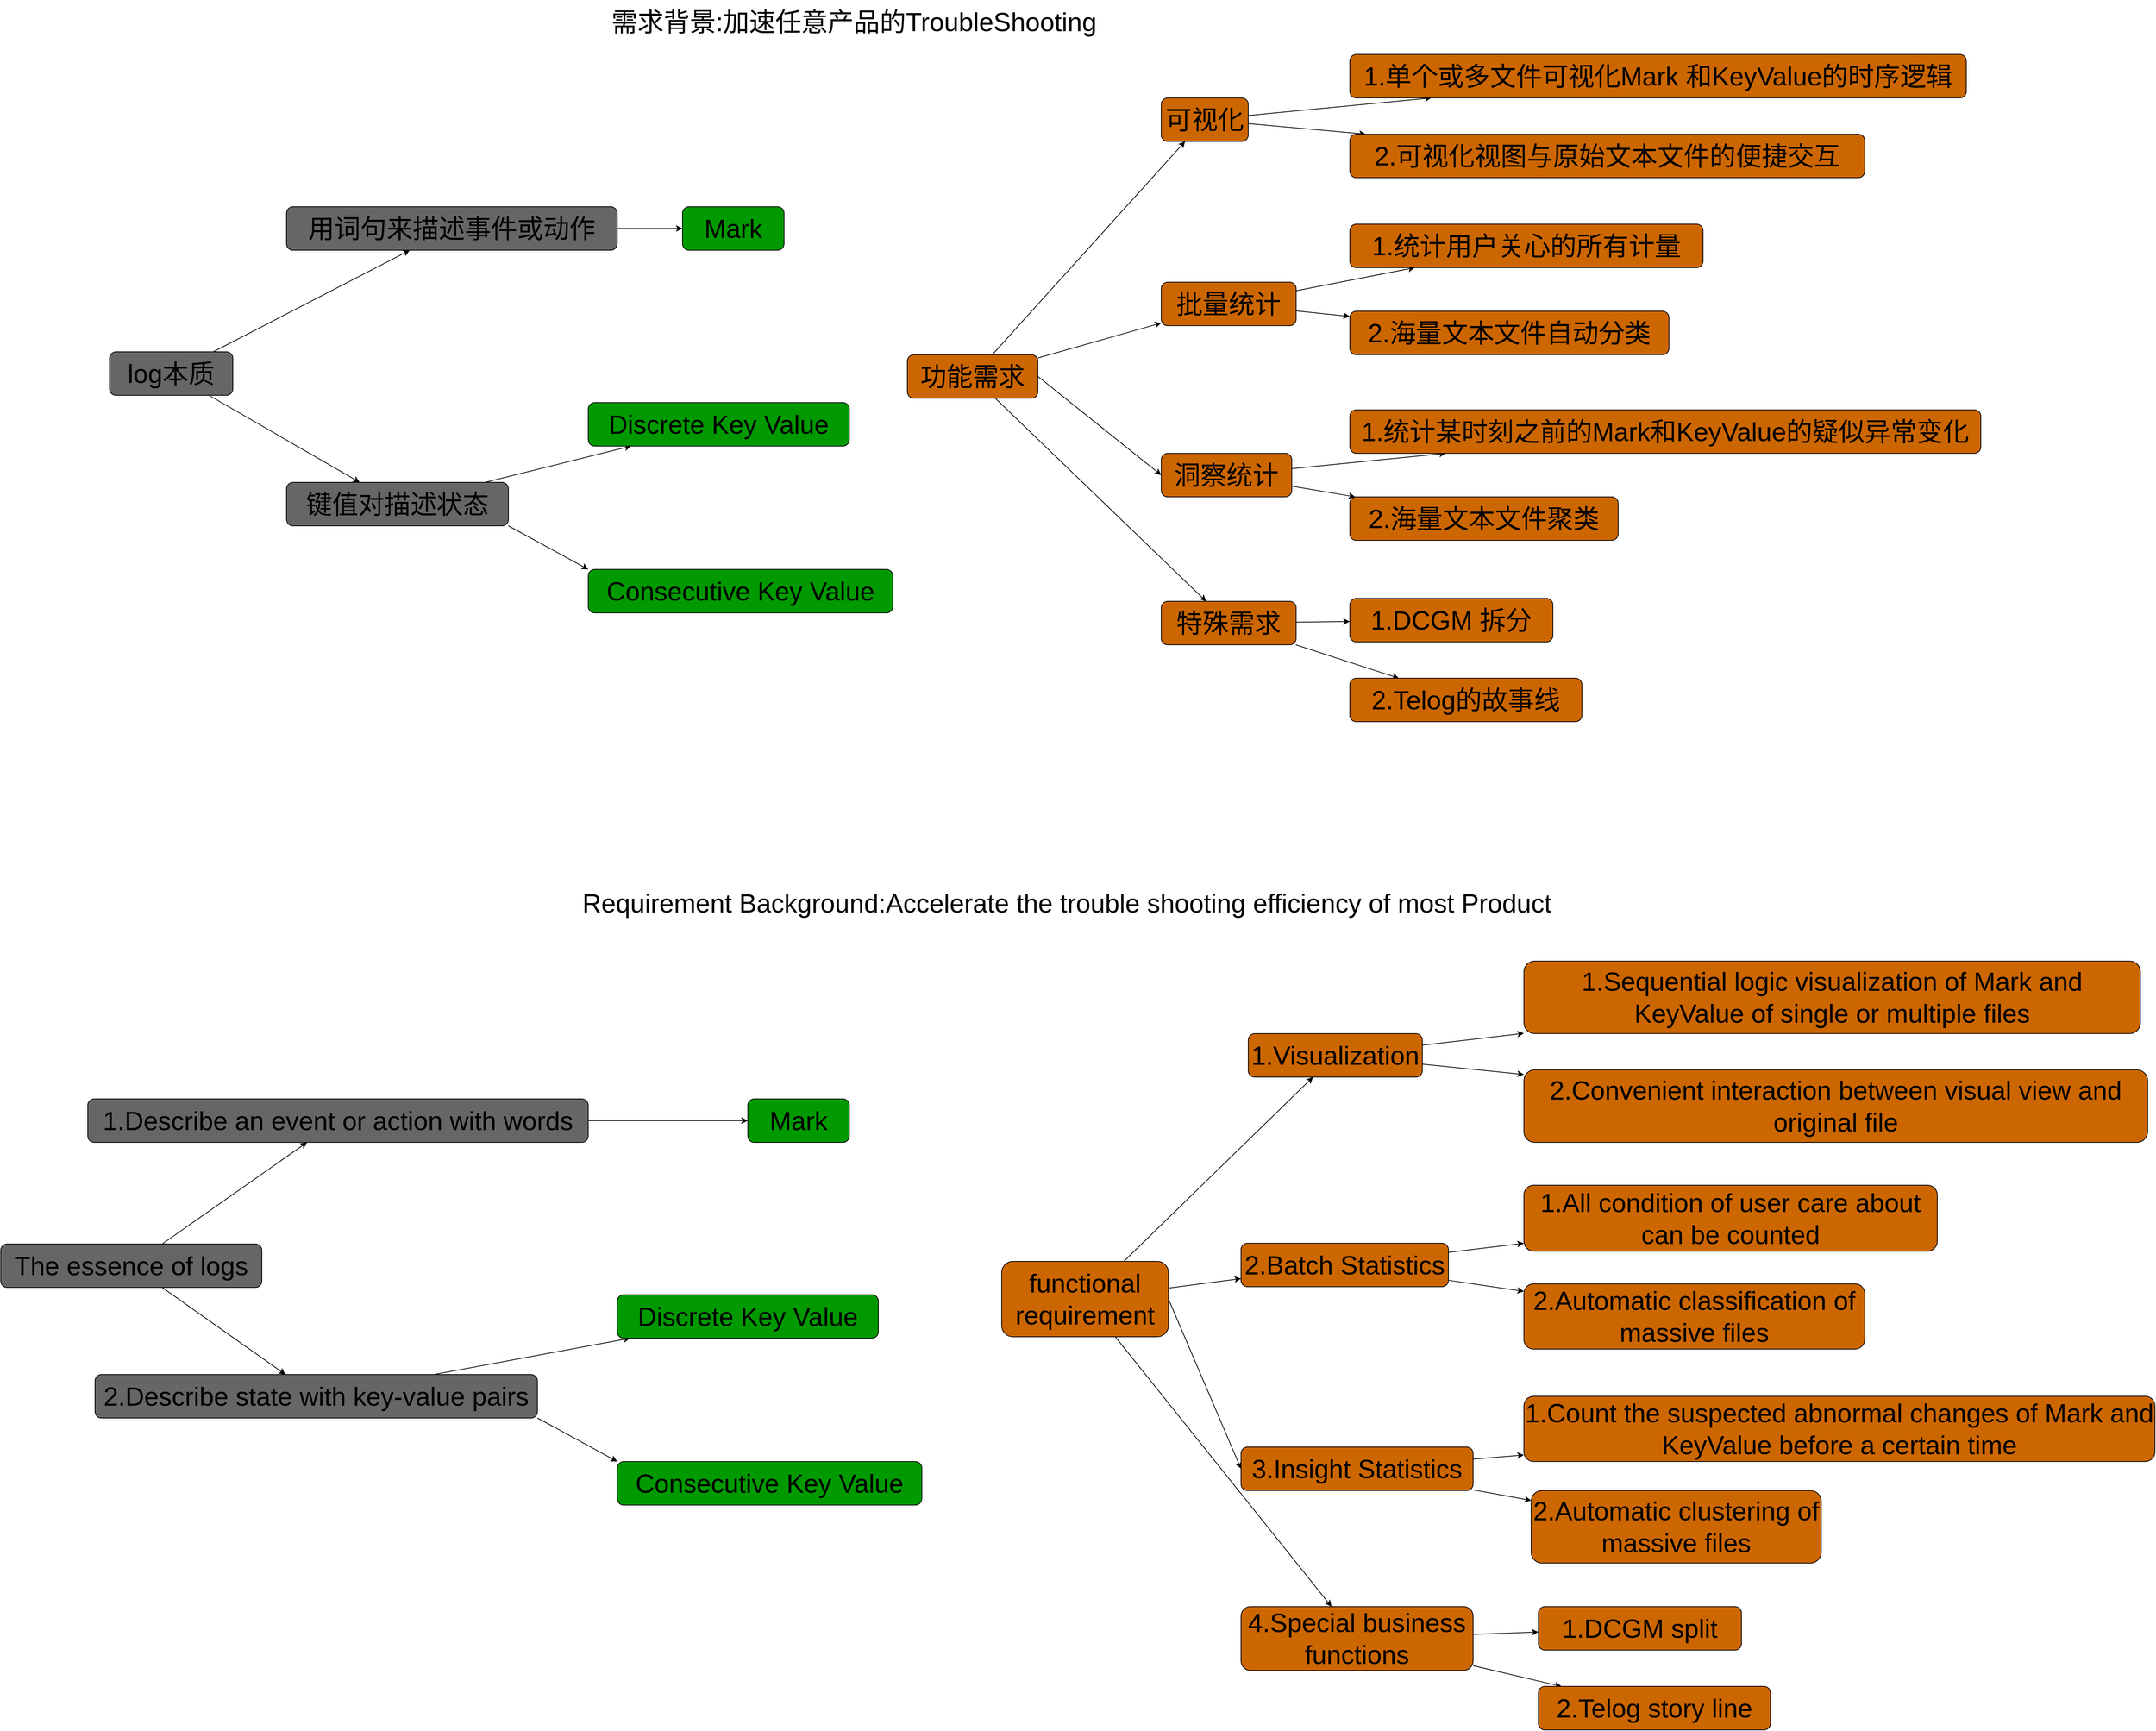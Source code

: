 <mxfile version="20.7.4" type="device" pages="4"><diagram id="0Cy3hlLUVUVLRbDNO2Tw" name="Demand"><mxGraphModel dx="3617" dy="2576" grid="1" gridSize="10" guides="1" tooltips="1" connect="1" arrows="1" fold="1" page="1" pageScale="1" pageWidth="827" pageHeight="1169" math="0" shadow="0"><root><mxCell id="0"/><mxCell id="1" parent="0"/><mxCell id="_opdSwfwnNwpm-nf6QQJ-1" value="&lt;font style=&quot;&quot;&gt;&lt;font style=&quot;font-size: 36px;&quot;&gt;需求背景:加速任意产品的TroubleShooting&lt;/font&gt;&lt;br&gt;&lt;/font&gt;" style="text;html=1;align=left;verticalAlign=middle;resizable=0;points=[];autosize=1;strokeColor=none;fillColor=none;" parent="1" vertex="1"><mxGeometry x="500" y="-645" width="690" height="60" as="geometry"/></mxCell><mxCell id="kevPDUSP8HHKe0Jv8mO_-7" style="edgeStyle=none;rounded=0;orthogonalLoop=1;jettySize=auto;html=1;exitX=1;exitY=0.5;exitDx=0;exitDy=0;entryX=0;entryY=0.5;entryDx=0;entryDy=0;fontSize=36;" parent="1" source="kevPDUSP8HHKe0Jv8mO_-1" target="kevPDUSP8HHKe0Jv8mO_-2" edge="1"><mxGeometry relative="1" as="geometry"/></mxCell><mxCell id="kevPDUSP8HHKe0Jv8mO_-9" value="" style="edgeStyle=none;rounded=0;orthogonalLoop=1;jettySize=auto;html=1;fontSize=36;" parent="1" source="kevPDUSP8HHKe0Jv8mO_-1" target="kevPDUSP8HHKe0Jv8mO_-8" edge="1"><mxGeometry relative="1" as="geometry"/></mxCell><mxCell id="kevPDUSP8HHKe0Jv8mO_-15" value="" style="edgeStyle=none;rounded=0;orthogonalLoop=1;jettySize=auto;html=1;fontSize=36;" parent="1" source="kevPDUSP8HHKe0Jv8mO_-1" target="kevPDUSP8HHKe0Jv8mO_-14" edge="1"><mxGeometry relative="1" as="geometry"/></mxCell><mxCell id="kevPDUSP8HHKe0Jv8mO_-21" value="" style="edgeStyle=none;rounded=0;orthogonalLoop=1;jettySize=auto;html=1;fontSize=36;" parent="1" source="kevPDUSP8HHKe0Jv8mO_-1" target="kevPDUSP8HHKe0Jv8mO_-20" edge="1"><mxGeometry relative="1" as="geometry"/></mxCell><mxCell id="kevPDUSP8HHKe0Jv8mO_-1" value="功能需求" style="rounded=1;whiteSpace=wrap;html=1;fontSize=36;fillColor=#CC6600;" parent="1" vertex="1"><mxGeometry x="910" y="-156" width="180" height="60" as="geometry"/></mxCell><mxCell id="kevPDUSP8HHKe0Jv8mO_-4" value="" style="edgeStyle=none;rounded=0;orthogonalLoop=1;jettySize=auto;html=1;fontSize=36;" parent="1" source="kevPDUSP8HHKe0Jv8mO_-2" target="kevPDUSP8HHKe0Jv8mO_-3" edge="1"><mxGeometry relative="1" as="geometry"/></mxCell><mxCell id="kevPDUSP8HHKe0Jv8mO_-6" value="" style="edgeStyle=none;rounded=0;orthogonalLoop=1;jettySize=auto;html=1;fontSize=36;" parent="1" source="kevPDUSP8HHKe0Jv8mO_-2" target="kevPDUSP8HHKe0Jv8mO_-5" edge="1"><mxGeometry relative="1" as="geometry"/></mxCell><mxCell id="kevPDUSP8HHKe0Jv8mO_-2" value="洞察统计" style="rounded=1;whiteSpace=wrap;html=1;fontSize=36;fillColor=#CC6600;" parent="1" vertex="1"><mxGeometry x="1260" y="-20" width="180" height="60" as="geometry"/></mxCell><mxCell id="kevPDUSP8HHKe0Jv8mO_-3" value="2.海量文本文件聚类" style="rounded=1;whiteSpace=wrap;html=1;fontSize=36;fillColor=#CC6600;" parent="1" vertex="1"><mxGeometry x="1520" y="40" width="370" height="60" as="geometry"/></mxCell><mxCell id="kevPDUSP8HHKe0Jv8mO_-5" value="1.统计某时刻之前的Mark和KeyValue的疑似异常变化" style="rounded=1;whiteSpace=wrap;html=1;fontSize=36;fillColor=#CC6600;" parent="1" vertex="1"><mxGeometry x="1520" y="-80" width="870" height="60" as="geometry"/></mxCell><mxCell id="kevPDUSP8HHKe0Jv8mO_-11" value="" style="edgeStyle=none;rounded=0;orthogonalLoop=1;jettySize=auto;html=1;fontSize=36;" parent="1" source="kevPDUSP8HHKe0Jv8mO_-8" target="kevPDUSP8HHKe0Jv8mO_-10" edge="1"><mxGeometry relative="1" as="geometry"/></mxCell><mxCell id="kevPDUSP8HHKe0Jv8mO_-13" value="" style="edgeStyle=none;rounded=0;orthogonalLoop=1;jettySize=auto;html=1;fontSize=36;" parent="1" source="kevPDUSP8HHKe0Jv8mO_-8" target="kevPDUSP8HHKe0Jv8mO_-12" edge="1"><mxGeometry relative="1" as="geometry"/></mxCell><mxCell id="kevPDUSP8HHKe0Jv8mO_-8" value="批量统计" style="rounded=1;whiteSpace=wrap;html=1;fontSize=36;fillColor=#CC6600;" parent="1" vertex="1"><mxGeometry x="1260" y="-256" width="186" height="60" as="geometry"/></mxCell><mxCell id="kevPDUSP8HHKe0Jv8mO_-10" value="1.统计用户关心的所有计量" style="rounded=1;whiteSpace=wrap;html=1;fontSize=36;fillColor=#CC6600;" parent="1" vertex="1"><mxGeometry x="1520" y="-336" width="487" height="60" as="geometry"/></mxCell><mxCell id="kevPDUSP8HHKe0Jv8mO_-12" value="2.海量文本文件自动分类" style="rounded=1;whiteSpace=wrap;html=1;fontSize=36;fillColor=#CC6600;" parent="1" vertex="1"><mxGeometry x="1520" y="-216" width="440" height="60" as="geometry"/></mxCell><mxCell id="kevPDUSP8HHKe0Jv8mO_-17" value="" style="edgeStyle=none;rounded=0;orthogonalLoop=1;jettySize=auto;html=1;fontSize=36;" parent="1" source="kevPDUSP8HHKe0Jv8mO_-14" target="kevPDUSP8HHKe0Jv8mO_-16" edge="1"><mxGeometry relative="1" as="geometry"/></mxCell><mxCell id="kevPDUSP8HHKe0Jv8mO_-19" value="" style="edgeStyle=none;rounded=0;orthogonalLoop=1;jettySize=auto;html=1;fontSize=36;" parent="1" source="kevPDUSP8HHKe0Jv8mO_-14" target="kevPDUSP8HHKe0Jv8mO_-18" edge="1"><mxGeometry relative="1" as="geometry"/></mxCell><mxCell id="kevPDUSP8HHKe0Jv8mO_-14" value="可视化" style="rounded=1;whiteSpace=wrap;html=1;fontSize=36;fillColor=#CC6600;" parent="1" vertex="1"><mxGeometry x="1260" y="-510" width="120" height="60" as="geometry"/></mxCell><mxCell id="kevPDUSP8HHKe0Jv8mO_-16" value="1.单个或多文件可视化Mark 和KeyValue的时序逻辑" style="rounded=1;whiteSpace=wrap;html=1;fontSize=36;fillColor=#CC6600;" parent="1" vertex="1"><mxGeometry x="1520" y="-570" width="850" height="60" as="geometry"/></mxCell><mxCell id="kevPDUSP8HHKe0Jv8mO_-18" value="2.可视化视图与原始文本文件的便捷交互" style="rounded=1;whiteSpace=wrap;html=1;fontSize=36;fillColor=#CC6600;" parent="1" vertex="1"><mxGeometry x="1520" y="-460" width="710" height="60" as="geometry"/></mxCell><mxCell id="kevPDUSP8HHKe0Jv8mO_-23" value="" style="edgeStyle=none;rounded=0;orthogonalLoop=1;jettySize=auto;html=1;fontSize=36;" parent="1" source="kevPDUSP8HHKe0Jv8mO_-20" target="kevPDUSP8HHKe0Jv8mO_-22" edge="1"><mxGeometry relative="1" as="geometry"/></mxCell><mxCell id="kevPDUSP8HHKe0Jv8mO_-25" value="" style="edgeStyle=none;rounded=0;orthogonalLoop=1;jettySize=auto;html=1;fontSize=36;" parent="1" source="kevPDUSP8HHKe0Jv8mO_-20" target="kevPDUSP8HHKe0Jv8mO_-24" edge="1"><mxGeometry relative="1" as="geometry"/></mxCell><mxCell id="kevPDUSP8HHKe0Jv8mO_-20" value="特殊需求" style="rounded=1;whiteSpace=wrap;html=1;fontSize=36;fillColor=#CC6600;" parent="1" vertex="1"><mxGeometry x="1260" y="184" width="186" height="60" as="geometry"/></mxCell><mxCell id="kevPDUSP8HHKe0Jv8mO_-22" value="1.DCGM 拆分" style="rounded=1;whiteSpace=wrap;html=1;fontSize=36;fillColor=#CC6600;" parent="1" vertex="1"><mxGeometry x="1520" y="180" width="280" height="60" as="geometry"/></mxCell><mxCell id="kevPDUSP8HHKe0Jv8mO_-24" value="2.Telog的故事线" style="rounded=1;whiteSpace=wrap;html=1;fontSize=36;fillColor=#CC6600;" parent="1" vertex="1"><mxGeometry x="1520" y="290" width="320" height="60" as="geometry"/></mxCell><mxCell id="kevPDUSP8HHKe0Jv8mO_-30" value="" style="edgeStyle=none;rounded=0;orthogonalLoop=1;jettySize=auto;html=1;fontSize=36;" parent="1" source="kevPDUSP8HHKe0Jv8mO_-28" target="kevPDUSP8HHKe0Jv8mO_-29" edge="1"><mxGeometry relative="1" as="geometry"/></mxCell><mxCell id="kevPDUSP8HHKe0Jv8mO_-32" value="" style="edgeStyle=none;rounded=0;orthogonalLoop=1;jettySize=auto;html=1;fontSize=36;" parent="1" source="kevPDUSP8HHKe0Jv8mO_-28" target="kevPDUSP8HHKe0Jv8mO_-31" edge="1"><mxGeometry relative="1" as="geometry"/></mxCell><mxCell id="kevPDUSP8HHKe0Jv8mO_-28" value="log本质" style="rounded=1;whiteSpace=wrap;html=1;fontSize=36;fillColor=#666666;" parent="1" vertex="1"><mxGeometry x="-190" y="-160" width="170" height="60" as="geometry"/></mxCell><mxCell id="kevPDUSP8HHKe0Jv8mO_-34" value="" style="edgeStyle=none;rounded=0;orthogonalLoop=1;jettySize=auto;html=1;fontSize=36;" parent="1" source="kevPDUSP8HHKe0Jv8mO_-29" target="kevPDUSP8HHKe0Jv8mO_-33" edge="1"><mxGeometry relative="1" as="geometry"/></mxCell><mxCell id="kevPDUSP8HHKe0Jv8mO_-29" value="用词句来描述事件或动作" style="rounded=1;whiteSpace=wrap;html=1;fontSize=36;fillColor=#666666;" parent="1" vertex="1"><mxGeometry x="54" y="-360" width="456" height="60" as="geometry"/></mxCell><mxCell id="kevPDUSP8HHKe0Jv8mO_-36" value="" style="edgeStyle=none;rounded=0;orthogonalLoop=1;jettySize=auto;html=1;fontSize=36;" parent="1" source="kevPDUSP8HHKe0Jv8mO_-31" target="kevPDUSP8HHKe0Jv8mO_-35" edge="1"><mxGeometry relative="1" as="geometry"/></mxCell><mxCell id="txwtaoGWH5b6dd5YQXc7-4" style="edgeStyle=none;rounded=0;orthogonalLoop=1;jettySize=auto;html=1;exitX=1;exitY=1;exitDx=0;exitDy=0;entryX=0;entryY=0;entryDx=0;entryDy=0;" edge="1" parent="1" source="kevPDUSP8HHKe0Jv8mO_-31" target="txwtaoGWH5b6dd5YQXc7-3"><mxGeometry relative="1" as="geometry"/></mxCell><mxCell id="kevPDUSP8HHKe0Jv8mO_-31" value="键值对描述状态" style="rounded=1;whiteSpace=wrap;html=1;fontSize=36;fillColor=#666666;" parent="1" vertex="1"><mxGeometry x="54" y="20" width="306" height="60" as="geometry"/></mxCell><mxCell id="kevPDUSP8HHKe0Jv8mO_-33" value="Mark" style="rounded=1;whiteSpace=wrap;html=1;fontSize=36;fillColor=#009900;" parent="1" vertex="1"><mxGeometry x="600" y="-360" width="140" height="60" as="geometry"/></mxCell><mxCell id="kevPDUSP8HHKe0Jv8mO_-35" value="Discrete Key Value" style="rounded=1;whiteSpace=wrap;html=1;fontSize=36;fillColor=#009900;" parent="1" vertex="1"><mxGeometry x="470" y="-90" width="360" height="60" as="geometry"/></mxCell><mxCell id="txwtaoGWH5b6dd5YQXc7-3" value="Consecutive Key Value" style="rounded=1;whiteSpace=wrap;html=1;fontSize=36;fillColor=#009900;" vertex="1" parent="1"><mxGeometry x="470" y="140" width="420" height="60" as="geometry"/></mxCell><mxCell id="txwtaoGWH5b6dd5YQXc7-5" value="&lt;font style=&quot;&quot;&gt;&lt;font style=&quot;font-size: 36px;&quot;&gt;Requirement Background:Accelerate the trouble shooting efficiency of most Product&lt;/font&gt;&lt;br&gt;&lt;/font&gt;" style="text;html=1;align=left;verticalAlign=middle;resizable=0;points=[];autosize=1;strokeColor=none;fillColor=none;" vertex="1" parent="1"><mxGeometry x="460" y="570" width="1360" height="60" as="geometry"/></mxCell><mxCell id="txwtaoGWH5b6dd5YQXc7-6" value="" style="edgeStyle=none;rounded=0;orthogonalLoop=1;jettySize=auto;html=1;fontSize=36;" edge="1" parent="1" source="txwtaoGWH5b6dd5YQXc7-8" target="txwtaoGWH5b6dd5YQXc7-10"><mxGeometry relative="1" as="geometry"/></mxCell><mxCell id="txwtaoGWH5b6dd5YQXc7-7" value="" style="edgeStyle=none;rounded=0;orthogonalLoop=1;jettySize=auto;html=1;fontSize=36;" edge="1" parent="1" source="txwtaoGWH5b6dd5YQXc7-8" target="txwtaoGWH5b6dd5YQXc7-13"><mxGeometry relative="1" as="geometry"/></mxCell><mxCell id="txwtaoGWH5b6dd5YQXc7-8" value="The essence of logs" style="rounded=1;whiteSpace=wrap;html=1;fontSize=36;fillColor=#666666;" vertex="1" parent="1"><mxGeometry x="-340" y="1070" width="360" height="60" as="geometry"/></mxCell><mxCell id="txwtaoGWH5b6dd5YQXc7-9" value="" style="edgeStyle=none;rounded=0;orthogonalLoop=1;jettySize=auto;html=1;fontSize=36;" edge="1" parent="1" source="txwtaoGWH5b6dd5YQXc7-10" target="txwtaoGWH5b6dd5YQXc7-14"><mxGeometry relative="1" as="geometry"/></mxCell><mxCell id="txwtaoGWH5b6dd5YQXc7-10" value="1.Describe an event or action with words" style="rounded=1;whiteSpace=wrap;html=1;fontSize=36;fillColor=#666666;" vertex="1" parent="1"><mxGeometry x="-220" y="870" width="690" height="60" as="geometry"/></mxCell><mxCell id="txwtaoGWH5b6dd5YQXc7-11" value="" style="edgeStyle=none;rounded=0;orthogonalLoop=1;jettySize=auto;html=1;fontSize=36;" edge="1" parent="1" source="txwtaoGWH5b6dd5YQXc7-13" target="txwtaoGWH5b6dd5YQXc7-15"><mxGeometry relative="1" as="geometry"/></mxCell><mxCell id="txwtaoGWH5b6dd5YQXc7-12" style="edgeStyle=none;rounded=0;orthogonalLoop=1;jettySize=auto;html=1;exitX=1;exitY=1;exitDx=0;exitDy=0;entryX=0;entryY=0;entryDx=0;entryDy=0;" edge="1" parent="1" source="txwtaoGWH5b6dd5YQXc7-13" target="txwtaoGWH5b6dd5YQXc7-16"><mxGeometry relative="1" as="geometry"/></mxCell><mxCell id="txwtaoGWH5b6dd5YQXc7-13" value="2.Describe state with key-value pairs" style="rounded=1;whiteSpace=wrap;html=1;fontSize=36;fillColor=#666666;" vertex="1" parent="1"><mxGeometry x="-210" y="1250" width="610" height="60" as="geometry"/></mxCell><mxCell id="txwtaoGWH5b6dd5YQXc7-14" value="Mark" style="rounded=1;whiteSpace=wrap;html=1;fontSize=36;fillColor=#009900;" vertex="1" parent="1"><mxGeometry x="690" y="870" width="140" height="60" as="geometry"/></mxCell><mxCell id="txwtaoGWH5b6dd5YQXc7-15" value="Discrete Key Value" style="rounded=1;whiteSpace=wrap;html=1;fontSize=36;fillColor=#009900;" vertex="1" parent="1"><mxGeometry x="510" y="1140" width="360" height="60" as="geometry"/></mxCell><mxCell id="txwtaoGWH5b6dd5YQXc7-16" value="Consecutive Key Value" style="rounded=1;whiteSpace=wrap;html=1;fontSize=36;fillColor=#009900;" vertex="1" parent="1"><mxGeometry x="510" y="1370" width="420" height="60" as="geometry"/></mxCell><mxCell id="txwtaoGWH5b6dd5YQXc7-17" style="edgeStyle=none;rounded=0;orthogonalLoop=1;jettySize=auto;html=1;exitX=1;exitY=0.5;exitDx=0;exitDy=0;entryX=0;entryY=0.5;entryDx=0;entryDy=0;fontSize=36;" edge="1" parent="1" source="txwtaoGWH5b6dd5YQXc7-21" target="txwtaoGWH5b6dd5YQXc7-24"><mxGeometry relative="1" as="geometry"/></mxCell><mxCell id="txwtaoGWH5b6dd5YQXc7-18" value="" style="edgeStyle=none;rounded=0;orthogonalLoop=1;jettySize=auto;html=1;fontSize=36;" edge="1" parent="1" source="txwtaoGWH5b6dd5YQXc7-21" target="txwtaoGWH5b6dd5YQXc7-29"><mxGeometry relative="1" as="geometry"/></mxCell><mxCell id="txwtaoGWH5b6dd5YQXc7-19" value="" style="edgeStyle=none;rounded=0;orthogonalLoop=1;jettySize=auto;html=1;fontSize=36;" edge="1" parent="1" source="txwtaoGWH5b6dd5YQXc7-21" target="txwtaoGWH5b6dd5YQXc7-34"><mxGeometry relative="1" as="geometry"/></mxCell><mxCell id="txwtaoGWH5b6dd5YQXc7-20" value="" style="edgeStyle=none;rounded=0;orthogonalLoop=1;jettySize=auto;html=1;fontSize=36;" edge="1" parent="1" source="txwtaoGWH5b6dd5YQXc7-21" target="txwtaoGWH5b6dd5YQXc7-39"><mxGeometry relative="1" as="geometry"/></mxCell><mxCell id="txwtaoGWH5b6dd5YQXc7-21" value="functional requirement" style="rounded=1;whiteSpace=wrap;html=1;fontSize=36;fillColor=#CC6600;" vertex="1" parent="1"><mxGeometry x="1040" y="1094" width="230" height="104" as="geometry"/></mxCell><mxCell id="txwtaoGWH5b6dd5YQXc7-22" value="" style="edgeStyle=none;rounded=0;orthogonalLoop=1;jettySize=auto;html=1;fontSize=36;" edge="1" parent="1" source="txwtaoGWH5b6dd5YQXc7-24" target="txwtaoGWH5b6dd5YQXc7-25"><mxGeometry relative="1" as="geometry"/></mxCell><mxCell id="txwtaoGWH5b6dd5YQXc7-23" value="" style="edgeStyle=none;rounded=0;orthogonalLoop=1;jettySize=auto;html=1;fontSize=36;" edge="1" parent="1" source="txwtaoGWH5b6dd5YQXc7-24" target="txwtaoGWH5b6dd5YQXc7-26"><mxGeometry relative="1" as="geometry"/></mxCell><mxCell id="txwtaoGWH5b6dd5YQXc7-24" value="3.Insight Statistics" style="rounded=1;whiteSpace=wrap;html=1;fontSize=36;fillColor=#CC6600;" vertex="1" parent="1"><mxGeometry x="1370" y="1350" width="320" height="60" as="geometry"/></mxCell><mxCell id="txwtaoGWH5b6dd5YQXc7-25" value="2.Automatic clustering of massive files" style="rounded=1;whiteSpace=wrap;html=1;fontSize=36;fillColor=#CC6600;" vertex="1" parent="1"><mxGeometry x="1770" y="1410" width="400" height="100" as="geometry"/></mxCell><mxCell id="txwtaoGWH5b6dd5YQXc7-26" value="1.Count the suspected abnormal changes of Mark and KeyValue before a certain time" style="rounded=1;whiteSpace=wrap;html=1;fontSize=36;fillColor=#CC6600;" vertex="1" parent="1"><mxGeometry x="1760" y="1280" width="870" height="90" as="geometry"/></mxCell><mxCell id="txwtaoGWH5b6dd5YQXc7-27" value="" style="edgeStyle=none;rounded=0;orthogonalLoop=1;jettySize=auto;html=1;fontSize=36;" edge="1" parent="1" source="txwtaoGWH5b6dd5YQXc7-29" target="txwtaoGWH5b6dd5YQXc7-30"><mxGeometry relative="1" as="geometry"/></mxCell><mxCell id="txwtaoGWH5b6dd5YQXc7-28" value="" style="edgeStyle=none;rounded=0;orthogonalLoop=1;jettySize=auto;html=1;fontSize=36;" edge="1" parent="1" source="txwtaoGWH5b6dd5YQXc7-29" target="txwtaoGWH5b6dd5YQXc7-31"><mxGeometry relative="1" as="geometry"/></mxCell><mxCell id="txwtaoGWH5b6dd5YQXc7-29" value="2.Batch Statistics" style="rounded=1;whiteSpace=wrap;html=1;fontSize=36;fillColor=#CC6600;" vertex="1" parent="1"><mxGeometry x="1370" y="1069" width="286" height="60" as="geometry"/></mxCell><mxCell id="txwtaoGWH5b6dd5YQXc7-30" value="1.All condition of user care about can be counted" style="rounded=1;whiteSpace=wrap;html=1;fontSize=36;fillColor=#CC6600;" vertex="1" parent="1"><mxGeometry x="1760" y="989" width="570" height="91" as="geometry"/></mxCell><mxCell id="txwtaoGWH5b6dd5YQXc7-31" value="2.Automatic classification of massive files" style="rounded=1;whiteSpace=wrap;html=1;fontSize=36;fillColor=#CC6600;" vertex="1" parent="1"><mxGeometry x="1760" y="1125" width="470" height="90" as="geometry"/></mxCell><mxCell id="txwtaoGWH5b6dd5YQXc7-32" value="" style="edgeStyle=none;rounded=0;orthogonalLoop=1;jettySize=auto;html=1;fontSize=36;" edge="1" parent="1" source="txwtaoGWH5b6dd5YQXc7-34" target="txwtaoGWH5b6dd5YQXc7-35"><mxGeometry relative="1" as="geometry"/></mxCell><mxCell id="txwtaoGWH5b6dd5YQXc7-33" value="" style="edgeStyle=none;rounded=0;orthogonalLoop=1;jettySize=auto;html=1;fontSize=36;" edge="1" parent="1" source="txwtaoGWH5b6dd5YQXc7-34" target="txwtaoGWH5b6dd5YQXc7-36"><mxGeometry relative="1" as="geometry"/></mxCell><mxCell id="txwtaoGWH5b6dd5YQXc7-34" value="1.Visualization" style="rounded=1;whiteSpace=wrap;html=1;fontSize=36;fillColor=#CC6600;" vertex="1" parent="1"><mxGeometry x="1380" y="780" width="240" height="60" as="geometry"/></mxCell><mxCell id="txwtaoGWH5b6dd5YQXc7-35" value="1.Sequential logic visualization of Mark and KeyValue of single or multiple files" style="rounded=1;whiteSpace=wrap;html=1;fontSize=36;fillColor=#CC6600;" vertex="1" parent="1"><mxGeometry x="1760" y="680" width="850" height="100" as="geometry"/></mxCell><mxCell id="txwtaoGWH5b6dd5YQXc7-36" value="2.Convenient interaction between visual view and original file" style="rounded=1;whiteSpace=wrap;html=1;fontSize=36;fillColor=#CC6600;" vertex="1" parent="1"><mxGeometry x="1760" y="830" width="860" height="100" as="geometry"/></mxCell><mxCell id="txwtaoGWH5b6dd5YQXc7-37" value="" style="edgeStyle=none;rounded=0;orthogonalLoop=1;jettySize=auto;html=1;fontSize=36;" edge="1" parent="1" source="txwtaoGWH5b6dd5YQXc7-39" target="txwtaoGWH5b6dd5YQXc7-40"><mxGeometry relative="1" as="geometry"/></mxCell><mxCell id="txwtaoGWH5b6dd5YQXc7-38" value="" style="edgeStyle=none;rounded=0;orthogonalLoop=1;jettySize=auto;html=1;fontSize=36;" edge="1" parent="1" source="txwtaoGWH5b6dd5YQXc7-39" target="txwtaoGWH5b6dd5YQXc7-41"><mxGeometry relative="1" as="geometry"/></mxCell><mxCell id="txwtaoGWH5b6dd5YQXc7-39" value="4.Special business functions" style="rounded=1;whiteSpace=wrap;html=1;fontSize=36;fillColor=#CC6600;" vertex="1" parent="1"><mxGeometry x="1370" y="1570" width="320" height="88" as="geometry"/></mxCell><mxCell id="txwtaoGWH5b6dd5YQXc7-40" value="1.DCGM split" style="rounded=1;whiteSpace=wrap;html=1;fontSize=36;fillColor=#CC6600;" vertex="1" parent="1"><mxGeometry x="1780" y="1570" width="280" height="60" as="geometry"/></mxCell><mxCell id="txwtaoGWH5b6dd5YQXc7-41" value="2.Telog story line" style="rounded=1;whiteSpace=wrap;html=1;fontSize=36;fillColor=#CC6600;" vertex="1" parent="1"><mxGeometry x="1780" y="1680" width="320" height="60" as="geometry"/></mxCell></root></mxGraphModel></diagram><diagram id="C5RBs43oDa-KdzZeNtuy" name="Overview"><mxGraphModel dx="2391" dy="1206" grid="1" gridSize="10" guides="1" tooltips="1" connect="1" arrows="1" fold="1" page="1" pageScale="1" pageWidth="827" pageHeight="1169" math="0" shadow="0"><root><mxCell id="WIyWlLk6GJQsqaUBKTNV-0"/><mxCell id="WIyWlLk6GJQsqaUBKTNV-1" parent="WIyWlLk6GJQsqaUBKTNV-0"/><mxCell id="pW5IL3tY10wtI7leV0kj-1" value="" style="group" parent="WIyWlLk6GJQsqaUBKTNV-1" vertex="1" connectable="0"><mxGeometry x="970" y="10" width="750" height="505" as="geometry"/></mxCell><mxCell id="he_4GHxpc2H-E26xTW0X-103" value="" style="rounded=0;whiteSpace=wrap;html=1;fillColor=#FF8000;" parent="pW5IL3tY10wtI7leV0kj-1" vertex="1"><mxGeometry width="750" height="505" as="geometry"/></mxCell><mxCell id="he_4GHxpc2H-E26xTW0X-0" value="Model" style="swimlane;fontStyle=2;align=center;verticalAlign=top;childLayout=stackLayout;horizontal=1;startSize=26;horizontalStack=0;resizeParent=1;resizeLast=0;collapsible=1;marginBottom=0;rounded=0;shadow=0;strokeWidth=1;" parent="pW5IL3tY10wtI7leV0kj-1" vertex="1"><mxGeometry x="310" y="155.5" width="109" height="30" as="geometry"><mxRectangle x="230" y="140" width="160" height="26" as="alternateBounds"/></mxGeometry></mxCell><mxCell id="he_4GHxpc2H-E26xTW0X-2" value="TextAnalysisModel" style="swimlane;fontStyle=2;align=center;verticalAlign=top;childLayout=stackLayout;horizontal=1;startSize=26;horizontalStack=0;resizeParent=1;resizeLast=0;collapsible=1;marginBottom=0;rounded=0;shadow=0;strokeWidth=1;" parent="pW5IL3tY10wtI7leV0kj-1" vertex="1"><mxGeometry x="65" y="169.5" width="129" height="30" as="geometry"><mxRectangle x="230" y="140" width="160" height="26" as="alternateBounds"/></mxGeometry></mxCell><mxCell id="he_4GHxpc2H-E26xTW0X-17" style="edgeStyle=none;rounded=0;orthogonalLoop=1;jettySize=auto;html=1;exitX=0;exitY=0.5;exitDx=0;exitDy=0;entryX=1;entryY=0.5;entryDx=0;entryDy=0;" parent="pW5IL3tY10wtI7leV0kj-1" source="he_4GHxpc2H-E26xTW0X-0" target="he_4GHxpc2H-E26xTW0X-2" edge="1"><mxGeometry relative="1" as="geometry"/></mxCell><mxCell id="he_4GHxpc2H-E26xTW0X-3" value="FileContainerModel" style="swimlane;fontStyle=2;align=center;verticalAlign=top;childLayout=stackLayout;horizontal=1;startSize=26;horizontalStack=0;resizeParent=1;resizeLast=0;collapsible=1;marginBottom=0;rounded=0;shadow=0;strokeWidth=1;" parent="pW5IL3tY10wtI7leV0kj-1" vertex="1"><mxGeometry x="381" y="229.5" width="139" height="30" as="geometry"><mxRectangle x="230" y="140" width="160" height="26" as="alternateBounds"/></mxGeometry></mxCell><mxCell id="he_4GHxpc2H-E26xTW0X-20" style="edgeStyle=none;rounded=0;orthogonalLoop=1;jettySize=auto;html=1;exitX=0.5;exitY=1;exitDx=0;exitDy=0;entryX=0.5;entryY=0;entryDx=0;entryDy=0;" parent="pW5IL3tY10wtI7leV0kj-1" source="he_4GHxpc2H-E26xTW0X-0" target="he_4GHxpc2H-E26xTW0X-3" edge="1"><mxGeometry relative="1" as="geometry"/></mxCell><mxCell id="he_4GHxpc2H-E26xTW0X-4" value="TextFileModel" style="swimlane;fontStyle=2;align=center;verticalAlign=top;childLayout=stackLayout;horizontal=1;startSize=26;horizontalStack=0;resizeParent=1;resizeLast=0;collapsible=1;marginBottom=0;rounded=0;shadow=0;strokeWidth=1;" parent="pW5IL3tY10wtI7leV0kj-1" vertex="1"><mxGeometry x="206" y="225.5" width="109" height="30" as="geometry"><mxRectangle x="230" y="140" width="160" height="26" as="alternateBounds"/></mxGeometry></mxCell><mxCell id="he_4GHxpc2H-E26xTW0X-19" style="edgeStyle=none;rounded=0;orthogonalLoop=1;jettySize=auto;html=1;exitX=0.25;exitY=1;exitDx=0;exitDy=0;entryX=0.5;entryY=0;entryDx=0;entryDy=0;" parent="pW5IL3tY10wtI7leV0kj-1" source="he_4GHxpc2H-E26xTW0X-0" target="he_4GHxpc2H-E26xTW0X-4" edge="1"><mxGeometry relative="1" as="geometry"/></mxCell><mxCell id="he_4GHxpc2H-E26xTW0X-5" value="StatisticFunctionModel" style="swimlane;fontStyle=2;align=center;verticalAlign=top;childLayout=stackLayout;horizontal=1;startSize=26;horizontalStack=0;resizeParent=1;resizeLast=0;collapsible=1;marginBottom=0;rounded=0;shadow=0;strokeWidth=1;" parent="pW5IL3tY10wtI7leV0kj-1" vertex="1"><mxGeometry x="85" y="345.5" width="109" height="30" as="geometry"><mxRectangle x="230" y="140" width="160" height="26" as="alternateBounds"/></mxGeometry></mxCell><mxCell id="he_4GHxpc2H-E26xTW0X-24" style="edgeStyle=none;rounded=0;orthogonalLoop=1;jettySize=auto;html=1;exitX=0.5;exitY=1;exitDx=0;exitDy=0;entryX=0.5;entryY=0;entryDx=0;entryDy=0;" parent="pW5IL3tY10wtI7leV0kj-1" source="he_4GHxpc2H-E26xTW0X-0" target="he_4GHxpc2H-E26xTW0X-5" edge="1"><mxGeometry relative="1" as="geometry"/></mxCell><mxCell id="he_4GHxpc2H-E26xTW0X-15" style="rounded=0;orthogonalLoop=1;jettySize=auto;html=1;exitX=0.5;exitY=1;exitDx=0;exitDy=0;entryX=0.5;entryY=0;entryDx=0;entryDy=0;" parent="pW5IL3tY10wtI7leV0kj-1" source="he_4GHxpc2H-E26xTW0X-6" target="he_4GHxpc2H-E26xTW0X-0" edge="1"><mxGeometry relative="1" as="geometry"/></mxCell><mxCell id="he_4GHxpc2H-E26xTW0X-6" value="socketio" style="swimlane;fontStyle=2;align=center;verticalAlign=top;childLayout=stackLayout;horizontal=1;startSize=26;horizontalStack=0;resizeParent=1;resizeLast=0;collapsible=1;marginBottom=0;rounded=0;shadow=0;strokeWidth=1;" parent="pW5IL3tY10wtI7leV0kj-1" vertex="1"><mxGeometry x="224" y="65.5" width="109" height="30" as="geometry"><mxRectangle x="230" y="140" width="160" height="26" as="alternateBounds"/></mxGeometry></mxCell><mxCell id="he_4GHxpc2H-E26xTW0X-16" style="edgeStyle=none;rounded=0;orthogonalLoop=1;jettySize=auto;html=1;exitX=0.5;exitY=1;exitDx=0;exitDy=0;entryX=0.5;entryY=0;entryDx=0;entryDy=0;" parent="pW5IL3tY10wtI7leV0kj-1" source="he_4GHxpc2H-E26xTW0X-7" target="he_4GHxpc2H-E26xTW0X-0" edge="1"><mxGeometry relative="1" as="geometry"/></mxCell><mxCell id="he_4GHxpc2H-E26xTW0X-7" value="aiohttp" style="swimlane;fontStyle=2;align=center;verticalAlign=top;childLayout=stackLayout;horizontal=1;startSize=26;horizontalStack=0;resizeParent=1;resizeLast=0;collapsible=1;marginBottom=0;rounded=0;shadow=0;strokeWidth=1;" parent="pW5IL3tY10wtI7leV0kj-1" vertex="1"><mxGeometry x="401" y="65.5" width="109" height="30" as="geometry"><mxRectangle x="230" y="140" width="160" height="26" as="alternateBounds"/></mxGeometry></mxCell><mxCell id="he_4GHxpc2H-E26xTW0X-8" value="TextFileFunctionModel" style="swimlane;fontStyle=2;align=center;verticalAlign=top;childLayout=stackLayout;horizontal=1;startSize=26;horizontalStack=0;resizeParent=1;resizeLast=0;collapsible=1;marginBottom=0;rounded=0;shadow=0;strokeWidth=1;" parent="pW5IL3tY10wtI7leV0kj-1" vertex="1"><mxGeometry x="45" y="263.5" width="139" height="30" as="geometry"><mxRectangle x="230" y="140" width="160" height="26" as="alternateBounds"/></mxGeometry></mxCell><mxCell id="he_4GHxpc2H-E26xTW0X-22" style="edgeStyle=none;rounded=0;orthogonalLoop=1;jettySize=auto;html=1;exitX=0.25;exitY=1;exitDx=0;exitDy=0;entryX=1;entryY=0;entryDx=0;entryDy=0;" parent="pW5IL3tY10wtI7leV0kj-1" source="he_4GHxpc2H-E26xTW0X-0" target="he_4GHxpc2H-E26xTW0X-8" edge="1"><mxGeometry relative="1" as="geometry"/></mxCell><mxCell id="he_4GHxpc2H-E26xTW0X-9" value="SearchFunctionModel" style="swimlane;fontStyle=2;align=center;verticalAlign=top;childLayout=stackLayout;horizontal=1;startSize=26;horizontalStack=0;resizeParent=1;resizeLast=0;collapsible=1;marginBottom=0;rounded=0;shadow=0;strokeWidth=1;" parent="pW5IL3tY10wtI7leV0kj-1" vertex="1"><mxGeometry x="224" y="305.5" width="139" height="30" as="geometry"><mxRectangle x="230" y="140" width="160" height="26" as="alternateBounds"/></mxGeometry></mxCell><mxCell id="he_4GHxpc2H-E26xTW0X-23" style="edgeStyle=none;rounded=0;orthogonalLoop=1;jettySize=auto;html=1;exitX=0.25;exitY=1;exitDx=0;exitDy=0;entryX=0.5;entryY=0;entryDx=0;entryDy=0;" parent="pW5IL3tY10wtI7leV0kj-1" source="he_4GHxpc2H-E26xTW0X-0" target="he_4GHxpc2H-E26xTW0X-9" edge="1"><mxGeometry relative="1" as="geometry"/></mxCell><mxCell id="he_4GHxpc2H-E26xTW0X-10" value="ChartFunctionModel" style="swimlane;fontStyle=2;align=center;verticalAlign=top;childLayout=stackLayout;horizontal=1;startSize=26;horizontalStack=0;resizeParent=1;resizeLast=0;collapsible=1;marginBottom=0;rounded=0;shadow=0;strokeWidth=1;" parent="pW5IL3tY10wtI7leV0kj-1" vertex="1"><mxGeometry x="430" y="305.5" width="139" height="30" as="geometry"><mxRectangle x="230" y="140" width="160" height="26" as="alternateBounds"/></mxGeometry></mxCell><mxCell id="he_4GHxpc2H-E26xTW0X-26" style="edgeStyle=none;rounded=0;orthogonalLoop=1;jettySize=auto;html=1;exitX=0.5;exitY=1;exitDx=0;exitDy=0;entryX=0.5;entryY=0;entryDx=0;entryDy=0;" parent="pW5IL3tY10wtI7leV0kj-1" source="he_4GHxpc2H-E26xTW0X-0" target="he_4GHxpc2H-E26xTW0X-10" edge="1"><mxGeometry relative="1" as="geometry"/></mxCell><mxCell id="he_4GHxpc2H-E26xTW0X-11" value="TextFileOriginalModel" style="swimlane;fontStyle=2;align=center;verticalAlign=top;childLayout=stackLayout;horizontal=1;startSize=26;horizontalStack=0;resizeParent=1;resizeLast=0;collapsible=1;marginBottom=0;rounded=0;shadow=0;strokeWidth=1;" parent="pW5IL3tY10wtI7leV0kj-1" vertex="1"><mxGeometry x="510" y="169.5" width="139" height="30" as="geometry"><mxRectangle x="230" y="140" width="160" height="26" as="alternateBounds"/></mxGeometry></mxCell><mxCell id="he_4GHxpc2H-E26xTW0X-18" style="edgeStyle=none;rounded=0;orthogonalLoop=1;jettySize=auto;html=1;exitX=1;exitY=0.5;exitDx=0;exitDy=0;entryX=0;entryY=0.5;entryDx=0;entryDy=0;" parent="pW5IL3tY10wtI7leV0kj-1" source="he_4GHxpc2H-E26xTW0X-0" target="he_4GHxpc2H-E26xTW0X-11" edge="1"><mxGeometry relative="1" as="geometry"/></mxCell><mxCell id="he_4GHxpc2H-E26xTW0X-12" value="SearchAtomModel" style="swimlane;fontStyle=2;align=center;verticalAlign=top;childLayout=stackLayout;horizontal=1;startSize=26;horizontalStack=0;resizeParent=1;resizeLast=0;collapsible=1;marginBottom=0;rounded=0;shadow=0;strokeWidth=1;" parent="pW5IL3tY10wtI7leV0kj-1" vertex="1"><mxGeometry x="291" y="389.5" width="139" height="30" as="geometry"><mxRectangle x="230" y="140" width="160" height="26" as="alternateBounds"/></mxGeometry></mxCell><mxCell id="he_4GHxpc2H-E26xTW0X-25" style="edgeStyle=none;rounded=0;orthogonalLoop=1;jettySize=auto;html=1;exitX=0.5;exitY=1;exitDx=0;exitDy=0;entryX=0.5;entryY=0;entryDx=0;entryDy=0;" parent="pW5IL3tY10wtI7leV0kj-1" source="he_4GHxpc2H-E26xTW0X-0" target="he_4GHxpc2H-E26xTW0X-12" edge="1"><mxGeometry relative="1" as="geometry"/></mxCell><mxCell id="he_4GHxpc2H-E26xTW0X-13" value="ChartAtomModel" style="swimlane;fontStyle=2;align=center;verticalAlign=top;childLayout=stackLayout;horizontal=1;startSize=26;horizontalStack=0;resizeParent=1;resizeLast=0;collapsible=1;marginBottom=0;rounded=0;shadow=0;strokeWidth=1;" parent="pW5IL3tY10wtI7leV0kj-1" vertex="1"><mxGeometry x="540" y="365.5" width="139" height="30" as="geometry"><mxRectangle x="230" y="140" width="160" height="26" as="alternateBounds"/></mxGeometry></mxCell><mxCell id="he_4GHxpc2H-E26xTW0X-27" style="edgeStyle=none;rounded=0;orthogonalLoop=1;jettySize=auto;html=1;exitX=0.75;exitY=1;exitDx=0;exitDy=0;entryX=0.5;entryY=0;entryDx=0;entryDy=0;" parent="pW5IL3tY10wtI7leV0kj-1" source="he_4GHxpc2H-E26xTW0X-0" target="he_4GHxpc2H-E26xTW0X-13" edge="1"><mxGeometry relative="1" as="geometry"/></mxCell><mxCell id="he_4GHxpc2H-E26xTW0X-14" value="StatisticAtomModel" style="swimlane;fontStyle=2;align=center;verticalAlign=top;childLayout=stackLayout;horizontal=1;startSize=26;horizontalStack=0;resizeParent=1;resizeLast=0;collapsible=1;marginBottom=0;rounded=0;shadow=0;strokeWidth=1;" parent="pW5IL3tY10wtI7leV0kj-1" vertex="1"><mxGeometry x="590" y="255.5" width="139" height="30" as="geometry"><mxRectangle x="230" y="140" width="160" height="26" as="alternateBounds"/></mxGeometry></mxCell><mxCell id="he_4GHxpc2H-E26xTW0X-21" style="edgeStyle=none;rounded=0;orthogonalLoop=1;jettySize=auto;html=1;exitX=0.75;exitY=1;exitDx=0;exitDy=0;entryX=0;entryY=0;entryDx=0;entryDy=0;" parent="pW5IL3tY10wtI7leV0kj-1" source="he_4GHxpc2H-E26xTW0X-0" target="he_4GHxpc2H-E26xTW0X-14" edge="1"><mxGeometry relative="1" as="geometry"/></mxCell><mxCell id="he_4GHxpc2H-E26xTW0X-104" value="&lt;font style=&quot;font-size: 36px;&quot;&gt;Back End Class&lt;/font&gt;" style="text;html=1;align=center;verticalAlign=middle;resizable=0;points=[];autosize=1;strokeColor=none;fillColor=none;" parent="pW5IL3tY10wtI7leV0kj-1" vertex="1"><mxGeometry y="9" width="280" height="60" as="geometry"/></mxCell><mxCell id="pW5IL3tY10wtI7leV0kj-2" value="" style="group" parent="WIyWlLk6GJQsqaUBKTNV-1" vertex="1" connectable="0"><mxGeometry x="30" y="11" width="900" height="1139" as="geometry"/></mxCell><mxCell id="he_4GHxpc2H-E26xTW0X-105" value="" style="rounded=0;whiteSpace=wrap;html=1;fillColor=#CC0000;" parent="pW5IL3tY10wtI7leV0kj-2" vertex="1"><mxGeometry width="900" height="1139" as="geometry"/></mxCell><mxCell id="he_4GHxpc2H-E26xTW0X-106" value="&lt;font style=&quot;font-size: 36px;&quot;&gt;Objects&lt;/font&gt;" style="text;html=1;align=center;verticalAlign=middle;resizable=0;points=[];autosize=1;strokeColor=none;fillColor=none;" parent="pW5IL3tY10wtI7leV0kj-2" vertex="1"><mxGeometry x="19" y="15" width="150" height="60" as="geometry"/></mxCell><mxCell id="HuvlIA20MBL8RMO7vfSp-31" value="FileContainerModule" style="swimlane;fontStyle=2;align=center;verticalAlign=top;childLayout=stackLayout;horizontal=1;startSize=26;horizontalStack=0;resizeParent=1;resizeLast=0;collapsible=1;marginBottom=0;rounded=0;shadow=0;strokeWidth=1;" parent="pW5IL3tY10wtI7leV0kj-2" vertex="1"><mxGeometry x="311" y="189" width="178" height="138" as="geometry"><mxRectangle x="230" y="140" width="160" height="26" as="alternateBounds"/></mxGeometry></mxCell><mxCell id="HuvlIA20MBL8RMO7vfSp-32" value="FileContainerModel" style="text;align=left;verticalAlign=top;spacingLeft=4;spacingRight=4;overflow=hidden;rotatable=0;points=[[0,0.5],[1,0.5]];portConstraint=eastwest;" parent="HuvlIA20MBL8RMO7vfSp-31" vertex="1"><mxGeometry y="26" width="178" height="26" as="geometry"/></mxCell><mxCell id="1ad7k_KobHoXaU5OmKeM-1" value="FileContainerView" style="text;align=left;verticalAlign=top;spacingLeft=4;spacingRight=4;overflow=hidden;rotatable=0;points=[[0,0.5],[1,0.5]];portConstraint=eastwest;" parent="HuvlIA20MBL8RMO7vfSp-31" vertex="1"><mxGeometry y="52" width="178" height="26" as="geometry"/></mxCell><mxCell id="HuvlIA20MBL8RMO7vfSp-33" value="FileContainerComponentTab" style="text;align=left;verticalAlign=top;spacingLeft=4;spacingRight=4;overflow=hidden;rotatable=0;points=[[0,0.5],[1,0.5]];portConstraint=eastwest;rounded=0;shadow=0;html=0;" parent="HuvlIA20MBL8RMO7vfSp-31" vertex="1"><mxGeometry y="78" width="178" height="26" as="geometry"/></mxCell><mxCell id="HuvlIA20MBL8RMO7vfSp-37" value="TextFileModule" style="swimlane;fontStyle=2;align=center;verticalAlign=top;childLayout=stackLayout;horizontal=1;startSize=26;horizontalStack=0;resizeParent=1;resizeLast=0;collapsible=1;marginBottom=0;rounded=0;shadow=0;strokeWidth=1;" parent="pW5IL3tY10wtI7leV0kj-2" vertex="1"><mxGeometry x="260" y="369" width="280" height="138" as="geometry"><mxRectangle x="230" y="140" width="160" height="26" as="alternateBounds"/></mxGeometry></mxCell><mxCell id="HuvlIA20MBL8RMO7vfSp-38" value="TextFileModel" style="text;align=left;verticalAlign=top;spacingLeft=4;spacingRight=4;overflow=hidden;rotatable=0;points=[[0,0.5],[1,0.5]];portConstraint=eastwest;" parent="HuvlIA20MBL8RMO7vfSp-37" vertex="1"><mxGeometry y="26" width="280" height="26" as="geometry"/></mxCell><mxCell id="1ad7k_KobHoXaU5OmKeM-2" value="TextFileView" style="text;align=left;verticalAlign=top;spacingLeft=4;spacingRight=4;overflow=hidden;rotatable=0;points=[[0,0.5],[1,0.5]];portConstraint=eastwest;" parent="HuvlIA20MBL8RMO7vfSp-37" vertex="1"><mxGeometry y="52" width="280" height="26" as="geometry"/></mxCell><mxCell id="HuvlIA20MBL8RMO7vfSp-39" value="TextFileComponentRegisterCompareGraphDialog" style="text;align=left;verticalAlign=top;spacingLeft=4;spacingRight=4;overflow=hidden;rotatable=0;points=[[0,0.5],[1,0.5]];portConstraint=eastwest;rounded=0;shadow=0;html=0;" parent="HuvlIA20MBL8RMO7vfSp-37" vertex="1"><mxGeometry y="78" width="280" height="26" as="geometry"/></mxCell><mxCell id="HuvlIA20MBL8RMO7vfSp-72" style="edgeStyle=orthogonalEdgeStyle;rounded=0;orthogonalLoop=1;jettySize=auto;html=1;exitX=0.5;exitY=1;exitDx=0;exitDy=0;entryX=0.5;entryY=0;entryDx=0;entryDy=0;" parent="pW5IL3tY10wtI7leV0kj-2" source="HuvlIA20MBL8RMO7vfSp-31" target="HuvlIA20MBL8RMO7vfSp-37" edge="1"><mxGeometry relative="1" as="geometry"/></mxCell><mxCell id="HuvlIA20MBL8RMO7vfSp-40" value="TextFileOriginalModule" style="swimlane;fontStyle=2;align=center;verticalAlign=top;childLayout=stackLayout;horizontal=1;startSize=26;horizontalStack=0;resizeParent=1;resizeLast=0;collapsible=1;marginBottom=0;rounded=0;shadow=0;strokeWidth=1;" parent="pW5IL3tY10wtI7leV0kj-2" vertex="1"><mxGeometry x="70" y="549" width="225" height="138" as="geometry"><mxRectangle x="230" y="140" width="160" height="26" as="alternateBounds"/></mxGeometry></mxCell><mxCell id="HuvlIA20MBL8RMO7vfSp-41" value="TextFileOriginalModel" style="text;align=left;verticalAlign=top;spacingLeft=4;spacingRight=4;overflow=hidden;rotatable=0;points=[[0,0.5],[1,0.5]];portConstraint=eastwest;" parent="HuvlIA20MBL8RMO7vfSp-40" vertex="1"><mxGeometry y="26" width="225" height="26" as="geometry"/></mxCell><mxCell id="1ad7k_KobHoXaU5OmKeM-3" value="TextFileOriginalView" style="text;align=left;verticalAlign=top;spacingLeft=4;spacingRight=4;overflow=hidden;rotatable=0;points=[[0,0.5],[1,0.5]];portConstraint=eastwest;" parent="HuvlIA20MBL8RMO7vfSp-40" vertex="1"><mxGeometry y="52" width="225" height="26" as="geometry"/></mxCell><mxCell id="HuvlIA20MBL8RMO7vfSp-42" value="TextFileOriginalComponentTable" style="text;align=left;verticalAlign=top;spacingLeft=4;spacingRight=4;overflow=hidden;rotatable=0;points=[[0,0.5],[1,0.5]];portConstraint=eastwest;rounded=0;shadow=0;html=0;" parent="HuvlIA20MBL8RMO7vfSp-40" vertex="1"><mxGeometry y="78" width="225" height="26" as="geometry"/></mxCell><mxCell id="HuvlIA20MBL8RMO7vfSp-73" style="edgeStyle=orthogonalEdgeStyle;rounded=0;orthogonalLoop=1;jettySize=auto;html=1;exitX=0.5;exitY=1;exitDx=0;exitDy=0;" parent="pW5IL3tY10wtI7leV0kj-2" source="HuvlIA20MBL8RMO7vfSp-37" target="HuvlIA20MBL8RMO7vfSp-40" edge="1"><mxGeometry relative="1" as="geometry"/></mxCell><mxCell id="HuvlIA20MBL8RMO7vfSp-43" value="TextFileFunctionModule" style="swimlane;fontStyle=2;align=center;verticalAlign=top;childLayout=stackLayout;horizontal=1;startSize=26;horizontalStack=0;resizeParent=1;resizeLast=0;collapsible=1;marginBottom=0;rounded=0;shadow=0;strokeWidth=1;" parent="pW5IL3tY10wtI7leV0kj-2" vertex="1"><mxGeometry x="360" y="549" width="225" height="138" as="geometry"><mxRectangle x="230" y="140" width="160" height="26" as="alternateBounds"/></mxGeometry></mxCell><mxCell id="HuvlIA20MBL8RMO7vfSp-44" value="TextFileFunctionModel" style="text;align=left;verticalAlign=top;spacingLeft=4;spacingRight=4;overflow=hidden;rotatable=0;points=[[0,0.5],[1,0.5]];portConstraint=eastwest;" parent="HuvlIA20MBL8RMO7vfSp-43" vertex="1"><mxGeometry y="26" width="225" height="26" as="geometry"/></mxCell><mxCell id="1ad7k_KobHoXaU5OmKeM-4" value="TextFileFunctionView" style="text;align=left;verticalAlign=top;spacingLeft=4;spacingRight=4;overflow=hidden;rotatable=0;points=[[0,0.5],[1,0.5]];portConstraint=eastwest;" parent="HuvlIA20MBL8RMO7vfSp-43" vertex="1"><mxGeometry y="52" width="225" height="26" as="geometry"/></mxCell><mxCell id="HuvlIA20MBL8RMO7vfSp-45" value="TextFileFunctionComponentTab" style="text;align=left;verticalAlign=top;spacingLeft=4;spacingRight=4;overflow=hidden;rotatable=0;points=[[0,0.5],[1,0.5]];portConstraint=eastwest;rounded=0;shadow=0;html=0;" parent="HuvlIA20MBL8RMO7vfSp-43" vertex="1"><mxGeometry y="78" width="225" height="26" as="geometry"/></mxCell><mxCell id="HuvlIA20MBL8RMO7vfSp-74" style="edgeStyle=orthogonalEdgeStyle;rounded=0;orthogonalLoop=1;jettySize=auto;html=1;exitX=0.5;exitY=1;exitDx=0;exitDy=0;" parent="pW5IL3tY10wtI7leV0kj-2" source="HuvlIA20MBL8RMO7vfSp-37" target="HuvlIA20MBL8RMO7vfSp-43" edge="1"><mxGeometry relative="1" as="geometry"/></mxCell><mxCell id="HuvlIA20MBL8RMO7vfSp-46" value="SearchFunctionModule" style="swimlane;fontStyle=2;align=center;verticalAlign=top;childLayout=stackLayout;horizontal=1;startSize=26;horizontalStack=0;resizeParent=1;resizeLast=0;collapsible=1;marginBottom=0;rounded=0;shadow=0;strokeWidth=1;" parent="pW5IL3tY10wtI7leV0kj-2" vertex="1"><mxGeometry x="70" y="739" width="225" height="138" as="geometry"><mxRectangle x="230" y="140" width="160" height="26" as="alternateBounds"/></mxGeometry></mxCell><mxCell id="HuvlIA20MBL8RMO7vfSp-47" value="SearchFunctionModel" style="text;align=left;verticalAlign=top;spacingLeft=4;spacingRight=4;overflow=hidden;rotatable=0;points=[[0,0.5],[1,0.5]];portConstraint=eastwest;" parent="HuvlIA20MBL8RMO7vfSp-46" vertex="1"><mxGeometry y="26" width="225" height="26" as="geometry"/></mxCell><mxCell id="1ad7k_KobHoXaU5OmKeM-5" value="SearchFunctionView" style="text;align=left;verticalAlign=top;spacingLeft=4;spacingRight=4;overflow=hidden;rotatable=0;points=[[0,0.5],[1,0.5]];portConstraint=eastwest;" parent="HuvlIA20MBL8RMO7vfSp-46" vertex="1"><mxGeometry y="52" width="225" height="26" as="geometry"/></mxCell><mxCell id="HuvlIA20MBL8RMO7vfSp-48" value="SearchFunctionComponentList" style="text;align=left;verticalAlign=top;spacingLeft=4;spacingRight=4;overflow=hidden;rotatable=0;points=[[0,0.5],[1,0.5]];portConstraint=eastwest;rounded=0;shadow=0;html=0;" parent="HuvlIA20MBL8RMO7vfSp-46" vertex="1"><mxGeometry y="78" width="225" height="26" as="geometry"/></mxCell><mxCell id="HuvlIA20MBL8RMO7vfSp-76" style="edgeStyle=orthogonalEdgeStyle;rounded=0;orthogonalLoop=1;jettySize=auto;html=1;exitX=0.5;exitY=1;exitDx=0;exitDy=0;" parent="pW5IL3tY10wtI7leV0kj-2" source="HuvlIA20MBL8RMO7vfSp-43" target="HuvlIA20MBL8RMO7vfSp-46" edge="1"><mxGeometry relative="1" as="geometry"/></mxCell><mxCell id="HuvlIA20MBL8RMO7vfSp-49" value="ChartFunctionModule" style="swimlane;fontStyle=2;align=center;verticalAlign=top;childLayout=stackLayout;horizontal=1;startSize=26;horizontalStack=0;resizeParent=1;resizeLast=0;collapsible=1;marginBottom=0;rounded=0;shadow=0;strokeWidth=1;" parent="pW5IL3tY10wtI7leV0kj-2" vertex="1"><mxGeometry x="360" y="739" width="225" height="138" as="geometry"><mxRectangle x="230" y="140" width="160" height="26" as="alternateBounds"/></mxGeometry></mxCell><mxCell id="HuvlIA20MBL8RMO7vfSp-50" value="ChartFunctionModel" style="text;align=left;verticalAlign=top;spacingLeft=4;spacingRight=4;overflow=hidden;rotatable=0;points=[[0,0.5],[1,0.5]];portConstraint=eastwest;" parent="HuvlIA20MBL8RMO7vfSp-49" vertex="1"><mxGeometry y="26" width="225" height="26" as="geometry"/></mxCell><mxCell id="1ad7k_KobHoXaU5OmKeM-6" value="ChartFunctionView" style="text;align=left;verticalAlign=top;spacingLeft=4;spacingRight=4;overflow=hidden;rotatable=0;points=[[0,0.5],[1,0.5]];portConstraint=eastwest;" parent="HuvlIA20MBL8RMO7vfSp-49" vertex="1"><mxGeometry y="52" width="225" height="26" as="geometry"/></mxCell><mxCell id="HuvlIA20MBL8RMO7vfSp-51" value="ChartFunctionComponentList" style="text;align=left;verticalAlign=top;spacingLeft=4;spacingRight=4;overflow=hidden;rotatable=0;points=[[0,0.5],[1,0.5]];portConstraint=eastwest;rounded=0;shadow=0;html=0;" parent="HuvlIA20MBL8RMO7vfSp-49" vertex="1"><mxGeometry y="78" width="225" height="26" as="geometry"/></mxCell><mxCell id="HuvlIA20MBL8RMO7vfSp-75" style="edgeStyle=orthogonalEdgeStyle;rounded=0;orthogonalLoop=1;jettySize=auto;html=1;exitX=0.5;exitY=1;exitDx=0;exitDy=0;entryX=0.5;entryY=0;entryDx=0;entryDy=0;" parent="pW5IL3tY10wtI7leV0kj-2" source="HuvlIA20MBL8RMO7vfSp-43" target="HuvlIA20MBL8RMO7vfSp-49" edge="1"><mxGeometry relative="1" as="geometry"/></mxCell><mxCell id="HuvlIA20MBL8RMO7vfSp-52" value="StatisticFunctionModule" style="swimlane;fontStyle=2;align=center;verticalAlign=top;childLayout=stackLayout;horizontal=1;startSize=26;horizontalStack=0;resizeParent=1;resizeLast=0;collapsible=1;marginBottom=0;rounded=0;shadow=0;strokeWidth=1;" parent="pW5IL3tY10wtI7leV0kj-2" vertex="1"><mxGeometry x="650" y="739" width="225" height="138" as="geometry"><mxRectangle x="230" y="140" width="160" height="26" as="alternateBounds"/></mxGeometry></mxCell><mxCell id="HuvlIA20MBL8RMO7vfSp-53" value="StatisticFunctionModel" style="text;align=left;verticalAlign=top;spacingLeft=4;spacingRight=4;overflow=hidden;rotatable=0;points=[[0,0.5],[1,0.5]];portConstraint=eastwest;" parent="HuvlIA20MBL8RMO7vfSp-52" vertex="1"><mxGeometry y="26" width="225" height="26" as="geometry"/></mxCell><mxCell id="1ad7k_KobHoXaU5OmKeM-7" value="StatisticFunctionView" style="text;align=left;verticalAlign=top;spacingLeft=4;spacingRight=4;overflow=hidden;rotatable=0;points=[[0,0.5],[1,0.5]];portConstraint=eastwest;" parent="HuvlIA20MBL8RMO7vfSp-52" vertex="1"><mxGeometry y="52" width="225" height="26" as="geometry"/></mxCell><mxCell id="HuvlIA20MBL8RMO7vfSp-54" value="StatisticFunctionComponentList" style="text;align=left;verticalAlign=top;spacingLeft=4;spacingRight=4;overflow=hidden;rotatable=0;points=[[0,0.5],[1,0.5]];portConstraint=eastwest;rounded=0;shadow=0;html=0;" parent="HuvlIA20MBL8RMO7vfSp-52" vertex="1"><mxGeometry y="78" width="225" height="26" as="geometry"/></mxCell><mxCell id="HuvlIA20MBL8RMO7vfSp-77" style="edgeStyle=orthogonalEdgeStyle;rounded=0;orthogonalLoop=1;jettySize=auto;html=1;exitX=0.5;exitY=1;exitDx=0;exitDy=0;" parent="pW5IL3tY10wtI7leV0kj-2" source="HuvlIA20MBL8RMO7vfSp-43" target="HuvlIA20MBL8RMO7vfSp-52" edge="1"><mxGeometry relative="1" as="geometry"/></mxCell><mxCell id="HuvlIA20MBL8RMO7vfSp-55" value="SearchAtomModule" style="swimlane;fontStyle=2;align=center;verticalAlign=top;childLayout=stackLayout;horizontal=1;startSize=26;horizontalStack=0;resizeParent=1;resizeLast=0;collapsible=1;marginBottom=0;rounded=0;shadow=0;strokeWidth=1;" parent="pW5IL3tY10wtI7leV0kj-2" vertex="1"><mxGeometry x="70" y="929" width="225" height="138" as="geometry"><mxRectangle x="230" y="140" width="160" height="26" as="alternateBounds"/></mxGeometry></mxCell><mxCell id="HuvlIA20MBL8RMO7vfSp-56" value="SearchAtomModel" style="text;align=left;verticalAlign=top;spacingLeft=4;spacingRight=4;overflow=hidden;rotatable=0;points=[[0,0.5],[1,0.5]];portConstraint=eastwest;" parent="HuvlIA20MBL8RMO7vfSp-55" vertex="1"><mxGeometry y="26" width="225" height="26" as="geometry"/></mxCell><mxCell id="1ad7k_KobHoXaU5OmKeM-8" value="SearchAtomView" style="text;align=left;verticalAlign=top;spacingLeft=4;spacingRight=4;overflow=hidden;rotatable=0;points=[[0,0.5],[1,0.5]];portConstraint=eastwest;" parent="HuvlIA20MBL8RMO7vfSp-55" vertex="1"><mxGeometry y="52" width="225" height="26" as="geometry"/></mxCell><mxCell id="HuvlIA20MBL8RMO7vfSp-57" value="SearchAtomComponentDialog" style="text;align=left;verticalAlign=top;spacingLeft=4;spacingRight=4;overflow=hidden;rotatable=0;points=[[0,0.5],[1,0.5]];portConstraint=eastwest;rounded=0;shadow=0;html=0;" parent="HuvlIA20MBL8RMO7vfSp-55" vertex="1"><mxGeometry y="78" width="225" height="26" as="geometry"/></mxCell><mxCell id="HuvlIA20MBL8RMO7vfSp-58" value="SearchAtomComponentTable" style="text;align=left;verticalAlign=top;spacingLeft=4;spacingRight=4;overflow=hidden;rotatable=0;points=[[0,0.5],[1,0.5]];portConstraint=eastwest;rounded=0;shadow=0;html=0;" parent="HuvlIA20MBL8RMO7vfSp-55" vertex="1"><mxGeometry y="104" width="225" height="26" as="geometry"/></mxCell><mxCell id="HuvlIA20MBL8RMO7vfSp-78" style="edgeStyle=orthogonalEdgeStyle;rounded=0;orthogonalLoop=1;jettySize=auto;html=1;exitX=0.5;exitY=1;exitDx=0;exitDy=0;entryX=0.5;entryY=0;entryDx=0;entryDy=0;" parent="pW5IL3tY10wtI7leV0kj-2" source="HuvlIA20MBL8RMO7vfSp-46" target="HuvlIA20MBL8RMO7vfSp-55" edge="1"><mxGeometry relative="1" as="geometry"/></mxCell><mxCell id="HuvlIA20MBL8RMO7vfSp-59" value="ChartAtomModule" style="swimlane;fontStyle=2;align=center;verticalAlign=top;childLayout=stackLayout;horizontal=1;startSize=26;horizontalStack=0;resizeParent=1;resizeLast=0;collapsible=1;marginBottom=0;rounded=0;shadow=0;strokeWidth=1;" parent="pW5IL3tY10wtI7leV0kj-2" vertex="1"><mxGeometry x="360" y="929" width="225" height="138" as="geometry"><mxRectangle x="230" y="140" width="160" height="26" as="alternateBounds"/></mxGeometry></mxCell><mxCell id="HuvlIA20MBL8RMO7vfSp-60" value="ChartAtomModel" style="text;align=left;verticalAlign=top;spacingLeft=4;spacingRight=4;overflow=hidden;rotatable=0;points=[[0,0.5],[1,0.5]];portConstraint=eastwest;" parent="HuvlIA20MBL8RMO7vfSp-59" vertex="1"><mxGeometry y="26" width="225" height="26" as="geometry"/></mxCell><mxCell id="1ad7k_KobHoXaU5OmKeM-9" value="ChartAtomView" style="text;align=left;verticalAlign=top;spacingLeft=4;spacingRight=4;overflow=hidden;rotatable=0;points=[[0,0.5],[1,0.5]];portConstraint=eastwest;" parent="HuvlIA20MBL8RMO7vfSp-59" vertex="1"><mxGeometry y="52" width="225" height="26" as="geometry"/></mxCell><mxCell id="HuvlIA20MBL8RMO7vfSp-61" value="ChartAtomComponentSequentialChart" style="text;align=left;verticalAlign=top;spacingLeft=4;spacingRight=4;overflow=hidden;rotatable=0;points=[[0,0.5],[1,0.5]];portConstraint=eastwest;rounded=0;shadow=0;html=0;" parent="HuvlIA20MBL8RMO7vfSp-59" vertex="1"><mxGeometry y="78" width="225" height="26" as="geometry"/></mxCell><mxCell id="HuvlIA20MBL8RMO7vfSp-62" value="ChartAtomComponentSvgDialog" style="text;align=left;verticalAlign=top;spacingLeft=4;spacingRight=4;overflow=hidden;rotatable=0;points=[[0,0.5],[1,0.5]];portConstraint=eastwest;rounded=0;shadow=0;html=0;" parent="HuvlIA20MBL8RMO7vfSp-59" vertex="1"><mxGeometry y="104" width="225" height="26" as="geometry"/></mxCell><mxCell id="HuvlIA20MBL8RMO7vfSp-79" style="edgeStyle=orthogonalEdgeStyle;rounded=0;orthogonalLoop=1;jettySize=auto;html=1;exitX=0.5;exitY=1;exitDx=0;exitDy=0;entryX=0.5;entryY=0;entryDx=0;entryDy=0;" parent="pW5IL3tY10wtI7leV0kj-2" source="HuvlIA20MBL8RMO7vfSp-49" target="HuvlIA20MBL8RMO7vfSp-59" edge="1"><mxGeometry relative="1" as="geometry"/></mxCell><mxCell id="HuvlIA20MBL8RMO7vfSp-63" value="StatisticAtomModule" style="swimlane;fontStyle=2;align=center;verticalAlign=top;childLayout=stackLayout;horizontal=1;startSize=26;horizontalStack=0;resizeParent=1;resizeLast=0;collapsible=1;marginBottom=0;rounded=0;shadow=0;strokeWidth=1;" parent="pW5IL3tY10wtI7leV0kj-2" vertex="1"><mxGeometry x="650" y="929" width="225" height="138" as="geometry"><mxRectangle x="230" y="140" width="160" height="26" as="alternateBounds"/></mxGeometry></mxCell><mxCell id="HuvlIA20MBL8RMO7vfSp-64" value="StatisticAtomModel" style="text;align=left;verticalAlign=top;spacingLeft=4;spacingRight=4;overflow=hidden;rotatable=0;points=[[0,0.5],[1,0.5]];portConstraint=eastwest;" parent="HuvlIA20MBL8RMO7vfSp-63" vertex="1"><mxGeometry y="26" width="225" height="26" as="geometry"/></mxCell><mxCell id="1ad7k_KobHoXaU5OmKeM-10" value="StatisticAtomView" style="text;align=left;verticalAlign=top;spacingLeft=4;spacingRight=4;overflow=hidden;rotatable=0;points=[[0,0.5],[1,0.5]];portConstraint=eastwest;" parent="HuvlIA20MBL8RMO7vfSp-63" vertex="1"><mxGeometry y="52" width="225" height="26" as="geometry"/></mxCell><mxCell id="HuvlIA20MBL8RMO7vfSp-65" value="StatisticAtomComponentDialog" style="text;align=left;verticalAlign=top;spacingLeft=4;spacingRight=4;overflow=hidden;rotatable=0;points=[[0,0.5],[1,0.5]];portConstraint=eastwest;rounded=0;shadow=0;html=0;" parent="HuvlIA20MBL8RMO7vfSp-63" vertex="1"><mxGeometry y="78" width="225" height="26" as="geometry"/></mxCell><mxCell id="HuvlIA20MBL8RMO7vfSp-66" value="StatisticAtomComponentCustom" style="text;align=left;verticalAlign=top;spacingLeft=4;spacingRight=4;overflow=hidden;rotatable=0;points=[[0,0.5],[1,0.5]];portConstraint=eastwest;rounded=0;shadow=0;html=0;" parent="HuvlIA20MBL8RMO7vfSp-63" vertex="1"><mxGeometry y="104" width="225" height="26" as="geometry"/></mxCell><mxCell id="HuvlIA20MBL8RMO7vfSp-80" style="edgeStyle=orthogonalEdgeStyle;rounded=0;orthogonalLoop=1;jettySize=auto;html=1;exitX=0.5;exitY=1;exitDx=0;exitDy=0;entryX=0.5;entryY=0;entryDx=0;entryDy=0;" parent="pW5IL3tY10wtI7leV0kj-2" source="HuvlIA20MBL8RMO7vfSp-52" target="HuvlIA20MBL8RMO7vfSp-63" edge="1"><mxGeometry relative="1" as="geometry"/></mxCell><mxCell id="HuvlIA20MBL8RMO7vfSp-71" style="edgeStyle=orthogonalEdgeStyle;rounded=0;orthogonalLoop=1;jettySize=auto;html=1;exitX=0.5;exitY=1;exitDx=0;exitDy=0;entryX=0.5;entryY=0;entryDx=0;entryDy=0;" parent="pW5IL3tY10wtI7leV0kj-2" source="HuvlIA20MBL8RMO7vfSp-68" target="HuvlIA20MBL8RMO7vfSp-31" edge="1"><mxGeometry relative="1" as="geometry"/></mxCell><mxCell id="HuvlIA20MBL8RMO7vfSp-68" value="TextAnalysisModule" style="swimlane;fontStyle=2;align=center;verticalAlign=top;childLayout=stackLayout;horizontal=1;startSize=26;horizontalStack=0;resizeParent=1;resizeLast=0;collapsible=1;marginBottom=0;rounded=0;shadow=0;strokeWidth=1;" parent="pW5IL3tY10wtI7leV0kj-2" vertex="1"><mxGeometry x="311" y="9" width="178" height="138" as="geometry"><mxRectangle x="230" y="140" width="160" height="26" as="alternateBounds"/></mxGeometry></mxCell><mxCell id="HuvlIA20MBL8RMO7vfSp-69" value="TextAnalysisModel" style="text;align=left;verticalAlign=top;spacingLeft=4;spacingRight=4;overflow=hidden;rotatable=0;points=[[0,0.5],[1,0.5]];portConstraint=eastwest;" parent="HuvlIA20MBL8RMO7vfSp-68" vertex="1"><mxGeometry y="26" width="178" height="26" as="geometry"/></mxCell><mxCell id="1ad7k_KobHoXaU5OmKeM-0" value="TextAnalysisView" style="text;align=left;verticalAlign=top;spacingLeft=4;spacingRight=4;overflow=hidden;rotatable=0;points=[[0,0.5],[1,0.5]];portConstraint=eastwest;" parent="pW5IL3tY10wtI7leV0kj-2" vertex="1"><mxGeometry x="311" y="65" width="178" height="26" as="geometry"/></mxCell><mxCell id="a5fs7FLiZdD8wnJTONPK-3" value="" style="group" parent="WIyWlLk6GJQsqaUBKTNV-1" vertex="1" connectable="0"><mxGeometry x="970" y="530" width="2160" height="617" as="geometry"/></mxCell><mxCell id="he_4GHxpc2H-E26xTW0X-107" value="" style="rounded=0;whiteSpace=wrap;html=1;fillColor=#0066CC;" parent="a5fs7FLiZdD8wnJTONPK-3" vertex="1"><mxGeometry width="2160" height="617" as="geometry"/></mxCell><mxCell id="he_4GHxpc2H-E26xTW0X-108" value="&lt;font style=&quot;font-size: 36px;&quot;&gt;Front End Class&lt;/font&gt;" style="text;html=1;align=center;verticalAlign=middle;resizable=0;points=[];autosize=1;strokeColor=none;fillColor=none;" parent="a5fs7FLiZdD8wnJTONPK-3" vertex="1"><mxGeometry x="17" y="13" width="280" height="60" as="geometry"/></mxCell><mxCell id="he_4GHxpc2H-E26xTW0X-39" value="View" style="swimlane;fontStyle=2;align=center;verticalAlign=top;childLayout=stackLayout;horizontal=1;startSize=26;horizontalStack=0;resizeParent=1;resizeLast=0;collapsible=1;marginBottom=0;rounded=0;shadow=0;strokeWidth=1;" parent="a5fs7FLiZdD8wnJTONPK-3" vertex="1"><mxGeometry x="282" y="181.5" width="109" height="30" as="geometry"><mxRectangle x="230" y="140" width="160" height="26" as="alternateBounds"/></mxGeometry></mxCell><mxCell id="he_4GHxpc2H-E26xTW0X-40" value="TextAnalysisView" style="swimlane;fontStyle=2;align=center;verticalAlign=top;childLayout=stackLayout;horizontal=1;startSize=26;horizontalStack=0;resizeParent=1;resizeLast=0;collapsible=1;marginBottom=0;rounded=0;shadow=0;strokeWidth=1;" parent="a5fs7FLiZdD8wnJTONPK-3" vertex="1"><mxGeometry x="37" y="205.5" width="129" height="30" as="geometry"><mxRectangle x="230" y="140" width="160" height="26" as="alternateBounds"/></mxGeometry></mxCell><mxCell id="he_4GHxpc2H-E26xTW0X-28" style="edgeStyle=none;rounded=0;orthogonalLoop=1;jettySize=auto;html=1;exitX=0;exitY=0.5;exitDx=0;exitDy=0;entryX=1;entryY=0.5;entryDx=0;entryDy=0;" parent="a5fs7FLiZdD8wnJTONPK-3" source="he_4GHxpc2H-E26xTW0X-39" target="he_4GHxpc2H-E26xTW0X-40" edge="1"><mxGeometry relative="1" as="geometry"/></mxCell><mxCell id="he_4GHxpc2H-E26xTW0X-41" value="FileContainerView" style="swimlane;fontStyle=2;align=center;verticalAlign=top;childLayout=stackLayout;horizontal=1;startSize=26;horizontalStack=0;resizeParent=1;resizeLast=0;collapsible=1;marginBottom=0;rounded=0;shadow=0;strokeWidth=1;" parent="a5fs7FLiZdD8wnJTONPK-3" vertex="1"><mxGeometry x="353" y="265.5" width="139" height="30" as="geometry"><mxRectangle x="230" y="140" width="160" height="26" as="alternateBounds"/></mxGeometry></mxCell><mxCell id="he_4GHxpc2H-E26xTW0X-31" style="edgeStyle=none;rounded=0;orthogonalLoop=1;jettySize=auto;html=1;exitX=0.5;exitY=1;exitDx=0;exitDy=0;entryX=0.5;entryY=0;entryDx=0;entryDy=0;" parent="a5fs7FLiZdD8wnJTONPK-3" source="he_4GHxpc2H-E26xTW0X-39" target="he_4GHxpc2H-E26xTW0X-41" edge="1"><mxGeometry relative="1" as="geometry"/></mxCell><mxCell id="he_4GHxpc2H-E26xTW0X-42" value="TextFileView" style="swimlane;fontStyle=2;align=center;verticalAlign=top;childLayout=stackLayout;horizontal=1;startSize=26;horizontalStack=0;resizeParent=1;resizeLast=0;collapsible=1;marginBottom=0;rounded=0;shadow=0;strokeWidth=1;" parent="a5fs7FLiZdD8wnJTONPK-3" vertex="1"><mxGeometry x="178" y="261.5" width="109" height="30" as="geometry"><mxRectangle x="230" y="140" width="160" height="26" as="alternateBounds"/></mxGeometry></mxCell><mxCell id="he_4GHxpc2H-E26xTW0X-30" style="edgeStyle=none;rounded=0;orthogonalLoop=1;jettySize=auto;html=1;exitX=0.25;exitY=1;exitDx=0;exitDy=0;entryX=0.5;entryY=0;entryDx=0;entryDy=0;" parent="a5fs7FLiZdD8wnJTONPK-3" source="he_4GHxpc2H-E26xTW0X-39" target="he_4GHxpc2H-E26xTW0X-42" edge="1"><mxGeometry relative="1" as="geometry"/></mxCell><mxCell id="he_4GHxpc2H-E26xTW0X-43" value="StatisticFunctionView" style="swimlane;fontStyle=2;align=center;verticalAlign=top;childLayout=stackLayout;horizontal=1;startSize=26;horizontalStack=0;resizeParent=1;resizeLast=0;collapsible=1;marginBottom=0;rounded=0;shadow=0;strokeWidth=1;" parent="a5fs7FLiZdD8wnJTONPK-3" vertex="1"><mxGeometry x="38" y="383.5" width="140" height="30" as="geometry"><mxRectangle x="230" y="140" width="160" height="26" as="alternateBounds"/></mxGeometry></mxCell><mxCell id="he_4GHxpc2H-E26xTW0X-35" style="edgeStyle=none;rounded=0;orthogonalLoop=1;jettySize=auto;html=1;exitX=0.5;exitY=1;exitDx=0;exitDy=0;entryX=0.5;entryY=0;entryDx=0;entryDy=0;" parent="a5fs7FLiZdD8wnJTONPK-3" source="he_4GHxpc2H-E26xTW0X-39" target="he_4GHxpc2H-E26xTW0X-43" edge="1"><mxGeometry relative="1" as="geometry"/></mxCell><mxCell id="he_4GHxpc2H-E26xTW0X-48" value="TextFileFunctionView" style="swimlane;fontStyle=2;align=center;verticalAlign=top;childLayout=stackLayout;horizontal=1;startSize=26;horizontalStack=0;resizeParent=1;resizeLast=0;collapsible=1;marginBottom=0;rounded=0;shadow=0;strokeWidth=1;" parent="a5fs7FLiZdD8wnJTONPK-3" vertex="1"><mxGeometry x="17" y="299.5" width="139" height="30" as="geometry"><mxRectangle x="230" y="140" width="160" height="26" as="alternateBounds"/></mxGeometry></mxCell><mxCell id="he_4GHxpc2H-E26xTW0X-33" style="edgeStyle=none;rounded=0;orthogonalLoop=1;jettySize=auto;html=1;exitX=0.25;exitY=1;exitDx=0;exitDy=0;entryX=1;entryY=0;entryDx=0;entryDy=0;" parent="a5fs7FLiZdD8wnJTONPK-3" source="he_4GHxpc2H-E26xTW0X-39" target="he_4GHxpc2H-E26xTW0X-48" edge="1"><mxGeometry relative="1" as="geometry"/></mxCell><mxCell id="he_4GHxpc2H-E26xTW0X-49" value="SearchFunctionView" style="swimlane;fontStyle=2;align=center;verticalAlign=top;childLayout=stackLayout;horizontal=1;startSize=26;horizontalStack=0;resizeParent=1;resizeLast=0;collapsible=1;marginBottom=0;rounded=0;shadow=0;strokeWidth=1;" parent="a5fs7FLiZdD8wnJTONPK-3" vertex="1"><mxGeometry x="196" y="341.5" width="139" height="30" as="geometry"><mxRectangle x="230" y="140" width="160" height="26" as="alternateBounds"/></mxGeometry></mxCell><mxCell id="he_4GHxpc2H-E26xTW0X-34" style="edgeStyle=none;rounded=0;orthogonalLoop=1;jettySize=auto;html=1;exitX=0.25;exitY=1;exitDx=0;exitDy=0;entryX=0.5;entryY=0;entryDx=0;entryDy=0;" parent="a5fs7FLiZdD8wnJTONPK-3" source="he_4GHxpc2H-E26xTW0X-39" target="he_4GHxpc2H-E26xTW0X-49" edge="1"><mxGeometry relative="1" as="geometry"/></mxCell><mxCell id="he_4GHxpc2H-E26xTW0X-50" value="ChartFunctionView" style="swimlane;fontStyle=2;align=center;verticalAlign=top;childLayout=stackLayout;horizontal=1;startSize=26;horizontalStack=0;resizeParent=1;resizeLast=0;collapsible=1;marginBottom=0;rounded=0;shadow=0;strokeWidth=1;" parent="a5fs7FLiZdD8wnJTONPK-3" vertex="1"><mxGeometry x="402" y="341.5" width="139" height="30" as="geometry"><mxRectangle x="230" y="140" width="160" height="26" as="alternateBounds"/></mxGeometry></mxCell><mxCell id="he_4GHxpc2H-E26xTW0X-37" style="edgeStyle=none;rounded=0;orthogonalLoop=1;jettySize=auto;html=1;exitX=0.5;exitY=1;exitDx=0;exitDy=0;entryX=0.5;entryY=0;entryDx=0;entryDy=0;" parent="a5fs7FLiZdD8wnJTONPK-3" source="he_4GHxpc2H-E26xTW0X-39" target="he_4GHxpc2H-E26xTW0X-50" edge="1"><mxGeometry relative="1" as="geometry"/></mxCell><mxCell id="he_4GHxpc2H-E26xTW0X-51" value="TextFileOriginalView" style="swimlane;fontStyle=2;align=center;verticalAlign=top;childLayout=stackLayout;horizontal=1;startSize=26;horizontalStack=0;resizeParent=1;resizeLast=0;collapsible=1;marginBottom=0;rounded=0;shadow=0;strokeWidth=1;" parent="a5fs7FLiZdD8wnJTONPK-3" vertex="1"><mxGeometry x="482" y="205.5" width="139" height="30" as="geometry"><mxRectangle x="230" y="140" width="160" height="26" as="alternateBounds"/></mxGeometry></mxCell><mxCell id="he_4GHxpc2H-E26xTW0X-29" style="edgeStyle=none;rounded=0;orthogonalLoop=1;jettySize=auto;html=1;exitX=1;exitY=0.5;exitDx=0;exitDy=0;entryX=0;entryY=0.5;entryDx=0;entryDy=0;" parent="a5fs7FLiZdD8wnJTONPK-3" source="he_4GHxpc2H-E26xTW0X-39" target="he_4GHxpc2H-E26xTW0X-51" edge="1"><mxGeometry relative="1" as="geometry"/></mxCell><mxCell id="he_4GHxpc2H-E26xTW0X-52" value="SearchAtomView" style="swimlane;fontStyle=2;align=center;verticalAlign=top;childLayout=stackLayout;horizontal=1;startSize=26;horizontalStack=0;resizeParent=1;resizeLast=0;collapsible=1;marginBottom=0;rounded=0;shadow=0;strokeWidth=1;" parent="a5fs7FLiZdD8wnJTONPK-3" vertex="1"><mxGeometry x="263" y="425.5" width="139" height="30" as="geometry"><mxRectangle x="230" y="140" width="160" height="26" as="alternateBounds"/></mxGeometry></mxCell><mxCell id="he_4GHxpc2H-E26xTW0X-36" style="edgeStyle=none;rounded=0;orthogonalLoop=1;jettySize=auto;html=1;exitX=0.5;exitY=1;exitDx=0;exitDy=0;entryX=0.5;entryY=0;entryDx=0;entryDy=0;" parent="a5fs7FLiZdD8wnJTONPK-3" source="he_4GHxpc2H-E26xTW0X-39" target="he_4GHxpc2H-E26xTW0X-52" edge="1"><mxGeometry relative="1" as="geometry"/></mxCell><mxCell id="he_4GHxpc2H-E26xTW0X-53" value="ChartAtomView" style="swimlane;fontStyle=2;align=center;verticalAlign=top;childLayout=stackLayout;horizontal=1;startSize=26;horizontalStack=0;resizeParent=1;resizeLast=0;collapsible=1;marginBottom=0;rounded=0;shadow=0;strokeWidth=1;" parent="a5fs7FLiZdD8wnJTONPK-3" vertex="1"><mxGeometry x="512" y="401.5" width="139" height="30" as="geometry"><mxRectangle x="230" y="140" width="160" height="26" as="alternateBounds"/></mxGeometry></mxCell><mxCell id="he_4GHxpc2H-E26xTW0X-38" style="edgeStyle=none;rounded=0;orthogonalLoop=1;jettySize=auto;html=1;exitX=0.75;exitY=1;exitDx=0;exitDy=0;entryX=0.5;entryY=0;entryDx=0;entryDy=0;" parent="a5fs7FLiZdD8wnJTONPK-3" source="he_4GHxpc2H-E26xTW0X-39" target="he_4GHxpc2H-E26xTW0X-53" edge="1"><mxGeometry relative="1" as="geometry"/></mxCell><mxCell id="he_4GHxpc2H-E26xTW0X-54" value="StatisticAtomView" style="swimlane;fontStyle=2;align=center;verticalAlign=top;childLayout=stackLayout;horizontal=1;startSize=26;horizontalStack=0;resizeParent=1;resizeLast=0;collapsible=1;marginBottom=0;rounded=0;shadow=0;strokeWidth=1;" parent="a5fs7FLiZdD8wnJTONPK-3" vertex="1"><mxGeometry x="562" y="291.5" width="139" height="30" as="geometry"><mxRectangle x="230" y="140" width="160" height="26" as="alternateBounds"/></mxGeometry></mxCell><mxCell id="he_4GHxpc2H-E26xTW0X-32" style="edgeStyle=none;rounded=0;orthogonalLoop=1;jettySize=auto;html=1;exitX=0.75;exitY=1;exitDx=0;exitDy=0;entryX=0;entryY=0;entryDx=0;entryDy=0;" parent="a5fs7FLiZdD8wnJTONPK-3" source="he_4GHxpc2H-E26xTW0X-39" target="he_4GHxpc2H-E26xTW0X-54" edge="1"><mxGeometry relative="1" as="geometry"/></mxCell><mxCell id="he_4GHxpc2H-E26xTW0X-55" value="Component" style="swimlane;fontStyle=2;align=center;verticalAlign=top;childLayout=stackLayout;horizontal=1;startSize=26;horizontalStack=0;resizeParent=1;resizeLast=0;collapsible=1;marginBottom=0;rounded=0;shadow=0;strokeWidth=1;" parent="a5fs7FLiZdD8wnJTONPK-3" vertex="1"><mxGeometry x="980" y="191" width="109" height="30" as="geometry"><mxRectangle x="230" y="140" width="160" height="26" as="alternateBounds"/></mxGeometry></mxCell><mxCell id="he_4GHxpc2H-E26xTW0X-78" style="edgeStyle=none;rounded=0;orthogonalLoop=1;jettySize=auto;html=1;exitX=0.5;exitY=1;exitDx=0;exitDy=0;entryX=0.5;entryY=0;entryDx=0;entryDy=0;" parent="a5fs7FLiZdD8wnJTONPK-3" source="he_4GHxpc2H-E26xTW0X-56" target="he_4GHxpc2H-E26xTW0X-39" edge="1"><mxGeometry relative="1" as="geometry"/></mxCell><mxCell id="he_4GHxpc2H-E26xTW0X-79" style="edgeStyle=none;rounded=0;orthogonalLoop=1;jettySize=auto;html=1;exitX=0.5;exitY=1;exitDx=0;exitDy=0;entryX=0.5;entryY=0;entryDx=0;entryDy=0;" parent="a5fs7FLiZdD8wnJTONPK-3" source="he_4GHxpc2H-E26xTW0X-56" target="he_4GHxpc2H-E26xTW0X-55" edge="1"><mxGeometry relative="1" as="geometry"/></mxCell><mxCell id="he_4GHxpc2H-E26xTW0X-56" value="Element" style="swimlane;fontStyle=2;align=center;verticalAlign=top;childLayout=stackLayout;horizontal=1;startSize=26;horizontalStack=0;resizeParent=1;resizeLast=0;collapsible=1;marginBottom=0;rounded=0;shadow=0;strokeWidth=1;" parent="a5fs7FLiZdD8wnJTONPK-3" vertex="1"><mxGeometry x="561" y="37" width="109" height="30" as="geometry"><mxRectangle x="230" y="140" width="160" height="26" as="alternateBounds"/></mxGeometry></mxCell><mxCell id="he_4GHxpc2H-E26xTW0X-57" value="Chart" style="swimlane;fontStyle=2;align=center;verticalAlign=top;childLayout=stackLayout;horizontal=1;startSize=26;horizontalStack=0;resizeParent=1;resizeLast=0;collapsible=1;marginBottom=0;rounded=0;shadow=0;strokeWidth=1;" parent="a5fs7FLiZdD8wnJTONPK-3" vertex="1"><mxGeometry x="771" y="337" width="139" height="30" as="geometry"><mxRectangle x="230" y="140" width="160" height="26" as="alternateBounds"/></mxGeometry></mxCell><mxCell id="he_4GHxpc2H-E26xTW0X-80" style="edgeStyle=none;rounded=0;orthogonalLoop=1;jettySize=auto;html=1;exitX=0.5;exitY=1;exitDx=0;exitDy=0;entryX=0.5;entryY=0;entryDx=0;entryDy=0;" parent="a5fs7FLiZdD8wnJTONPK-3" source="he_4GHxpc2H-E26xTW0X-55" target="he_4GHxpc2H-E26xTW0X-57" edge="1"><mxGeometry relative="1" as="geometry"/></mxCell><mxCell id="he_4GHxpc2H-E26xTW0X-58" value="SequentialChart" style="swimlane;fontStyle=2;align=center;verticalAlign=top;childLayout=stackLayout;horizontal=1;startSize=26;horizontalStack=0;resizeParent=1;resizeLast=0;collapsible=1;marginBottom=0;rounded=0;shadow=0;strokeWidth=1;" parent="a5fs7FLiZdD8wnJTONPK-3" vertex="1"><mxGeometry x="771" y="397" width="139" height="30" as="geometry"><mxRectangle x="230" y="140" width="160" height="26" as="alternateBounds"/></mxGeometry></mxCell><mxCell id="he_4GHxpc2H-E26xTW0X-88" style="edgeStyle=orthogonalEdgeStyle;rounded=0;orthogonalLoop=1;jettySize=auto;html=1;exitX=1;exitY=0.5;exitDx=0;exitDy=0;entryX=1;entryY=0.5;entryDx=0;entryDy=0;" parent="a5fs7FLiZdD8wnJTONPK-3" source="he_4GHxpc2H-E26xTW0X-57" target="he_4GHxpc2H-E26xTW0X-58" edge="1"><mxGeometry relative="1" as="geometry"/></mxCell><mxCell id="he_4GHxpc2H-E26xTW0X-59" value="FileContainerComponentCompareGraphSequentialChart" style="swimlane;fontStyle=2;align=center;verticalAlign=top;childLayout=stackLayout;horizontal=1;startSize=26;horizontalStack=0;resizeParent=1;resizeLast=0;collapsible=1;marginBottom=0;rounded=0;shadow=0;strokeWidth=1;" parent="a5fs7FLiZdD8wnJTONPK-3" vertex="1"><mxGeometry x="590" y="513" width="320" height="30" as="geometry"><mxRectangle x="230" y="140" width="160" height="26" as="alternateBounds"/></mxGeometry></mxCell><mxCell id="he_4GHxpc2H-E26xTW0X-90" style="edgeStyle=orthogonalEdgeStyle;rounded=0;orthogonalLoop=1;jettySize=auto;html=1;exitX=1;exitY=0.5;exitDx=0;exitDy=0;entryX=1;entryY=0.5;entryDx=0;entryDy=0;" parent="a5fs7FLiZdD8wnJTONPK-3" source="he_4GHxpc2H-E26xTW0X-57" target="he_4GHxpc2H-E26xTW0X-59" edge="1"><mxGeometry relative="1" as="geometry"/></mxCell><mxCell id="he_4GHxpc2H-E26xTW0X-60" value="ChartAtomComponentSequentialChart" style="swimlane;fontStyle=2;align=center;verticalAlign=top;childLayout=stackLayout;horizontal=1;startSize=26;horizontalStack=0;resizeParent=1;resizeLast=0;collapsible=1;marginBottom=0;rounded=0;shadow=0;strokeWidth=1;" parent="a5fs7FLiZdD8wnJTONPK-3" vertex="1"><mxGeometry x="690" y="453" width="220" height="30" as="geometry"><mxRectangle x="230" y="140" width="160" height="26" as="alternateBounds"/></mxGeometry></mxCell><mxCell id="he_4GHxpc2H-E26xTW0X-89" style="edgeStyle=orthogonalEdgeStyle;rounded=0;orthogonalLoop=1;jettySize=auto;html=1;exitX=1;exitY=0.5;exitDx=0;exitDy=0;entryX=1;entryY=0.5;entryDx=0;entryDy=0;" parent="a5fs7FLiZdD8wnJTONPK-3" source="he_4GHxpc2H-E26xTW0X-57" target="he_4GHxpc2H-E26xTW0X-60" edge="1"><mxGeometry relative="1" as="geometry"/></mxCell><mxCell id="he_4GHxpc2H-E26xTW0X-61" value="Dialog" style="swimlane;fontStyle=2;align=center;verticalAlign=top;childLayout=stackLayout;horizontal=1;startSize=26;horizontalStack=0;resizeParent=1;resizeLast=0;collapsible=1;marginBottom=0;rounded=0;shadow=0;strokeWidth=1;" parent="a5fs7FLiZdD8wnJTONPK-3" vertex="1"><mxGeometry x="980" y="337" width="139" height="30" as="geometry"><mxRectangle x="230" y="140" width="160" height="26" as="alternateBounds"/></mxGeometry></mxCell><mxCell id="he_4GHxpc2H-E26xTW0X-81" style="edgeStyle=none;rounded=0;orthogonalLoop=1;jettySize=auto;html=1;exitX=0.5;exitY=1;exitDx=0;exitDy=0;" parent="a5fs7FLiZdD8wnJTONPK-3" source="he_4GHxpc2H-E26xTW0X-55" target="he_4GHxpc2H-E26xTW0X-61" edge="1"><mxGeometry relative="1" as="geometry"/></mxCell><mxCell id="he_4GHxpc2H-E26xTW0X-62" value="TextFileComponentRegisterCompareGraphDialog" style="swimlane;fontStyle=2;align=center;verticalAlign=top;childLayout=stackLayout;horizontal=1;startSize=26;horizontalStack=0;resizeParent=1;resizeLast=0;collapsible=1;marginBottom=0;rounded=0;shadow=0;strokeWidth=1;" parent="a5fs7FLiZdD8wnJTONPK-3" vertex="1"><mxGeometry x="980" y="397" width="280" height="30" as="geometry"><mxRectangle x="230" y="140" width="160" height="26" as="alternateBounds"/></mxGeometry></mxCell><mxCell id="he_4GHxpc2H-E26xTW0X-91" style="edgeStyle=orthogonalEdgeStyle;rounded=0;orthogonalLoop=1;jettySize=auto;html=1;exitX=0;exitY=0.5;exitDx=0;exitDy=0;entryX=0;entryY=0.5;entryDx=0;entryDy=0;" parent="a5fs7FLiZdD8wnJTONPK-3" source="he_4GHxpc2H-E26xTW0X-61" target="he_4GHxpc2H-E26xTW0X-62" edge="1"><mxGeometry relative="1" as="geometry"/></mxCell><mxCell id="he_4GHxpc2H-E26xTW0X-63" value="SearchAtomComponentDialog" style="swimlane;fontStyle=2;align=center;verticalAlign=top;childLayout=stackLayout;horizontal=1;startSize=26;horizontalStack=0;resizeParent=1;resizeLast=0;collapsible=1;marginBottom=0;rounded=0;shadow=0;strokeWidth=1;" parent="a5fs7FLiZdD8wnJTONPK-3" vertex="1"><mxGeometry x="980" y="453" width="190" height="30" as="geometry"><mxRectangle x="230" y="140" width="160" height="26" as="alternateBounds"/></mxGeometry></mxCell><mxCell id="he_4GHxpc2H-E26xTW0X-92" style="edgeStyle=orthogonalEdgeStyle;rounded=0;orthogonalLoop=1;jettySize=auto;html=1;exitX=0;exitY=0.5;exitDx=0;exitDy=0;entryX=0;entryY=0.5;entryDx=0;entryDy=0;" parent="a5fs7FLiZdD8wnJTONPK-3" source="he_4GHxpc2H-E26xTW0X-61" target="he_4GHxpc2H-E26xTW0X-63" edge="1"><mxGeometry relative="1" as="geometry"/></mxCell><mxCell id="he_4GHxpc2H-E26xTW0X-64" value="ChartAtomComponentSvgDialog" style="swimlane;fontStyle=2;align=center;verticalAlign=top;childLayout=stackLayout;horizontal=1;startSize=26;horizontalStack=0;resizeParent=1;resizeLast=0;collapsible=1;marginBottom=0;rounded=0;shadow=0;strokeWidth=1;" parent="a5fs7FLiZdD8wnJTONPK-3" vertex="1"><mxGeometry x="980" y="503" width="200" height="30" as="geometry"><mxRectangle x="230" y="140" width="160" height="26" as="alternateBounds"/></mxGeometry></mxCell><mxCell id="he_4GHxpc2H-E26xTW0X-93" style="edgeStyle=orthogonalEdgeStyle;rounded=0;orthogonalLoop=1;jettySize=auto;html=1;exitX=0;exitY=0.5;exitDx=0;exitDy=0;entryX=0;entryY=0.5;entryDx=0;entryDy=0;" parent="a5fs7FLiZdD8wnJTONPK-3" source="he_4GHxpc2H-E26xTW0X-61" target="he_4GHxpc2H-E26xTW0X-64" edge="1"><mxGeometry relative="1" as="geometry"/></mxCell><mxCell id="he_4GHxpc2H-E26xTW0X-65" value="StatisticAtomComponentDialog" style="swimlane;fontStyle=2;align=center;verticalAlign=top;childLayout=stackLayout;horizontal=1;startSize=26;horizontalStack=0;resizeParent=1;resizeLast=0;collapsible=1;marginBottom=0;rounded=0;shadow=0;strokeWidth=1;" parent="a5fs7FLiZdD8wnJTONPK-3" vertex="1"><mxGeometry x="980" y="557" width="200" height="30" as="geometry"><mxRectangle x="230" y="140" width="160" height="26" as="alternateBounds"/></mxGeometry></mxCell><mxCell id="he_4GHxpc2H-E26xTW0X-94" style="edgeStyle=orthogonalEdgeStyle;rounded=0;orthogonalLoop=1;jettySize=auto;html=1;exitX=0;exitY=0.5;exitDx=0;exitDy=0;entryX=0;entryY=0.5;entryDx=0;entryDy=0;" parent="a5fs7FLiZdD8wnJTONPK-3" source="he_4GHxpc2H-E26xTW0X-61" target="he_4GHxpc2H-E26xTW0X-65" edge="1"><mxGeometry relative="1" as="geometry"/></mxCell><mxCell id="he_4GHxpc2H-E26xTW0X-66" value="List" style="swimlane;fontStyle=2;align=center;verticalAlign=top;childLayout=stackLayout;horizontal=1;startSize=26;horizontalStack=0;resizeParent=1;resizeLast=0;collapsible=1;marginBottom=0;rounded=0;shadow=0;strokeWidth=1;" parent="a5fs7FLiZdD8wnJTONPK-3" vertex="1"><mxGeometry x="1280" y="337" width="139" height="30" as="geometry"><mxRectangle x="230" y="140" width="160" height="26" as="alternateBounds"/></mxGeometry></mxCell><mxCell id="he_4GHxpc2H-E26xTW0X-82" style="edgeStyle=none;rounded=0;orthogonalLoop=1;jettySize=auto;html=1;exitX=0.5;exitY=1;exitDx=0;exitDy=0;entryX=0.5;entryY=0;entryDx=0;entryDy=0;" parent="a5fs7FLiZdD8wnJTONPK-3" source="he_4GHxpc2H-E26xTW0X-55" target="he_4GHxpc2H-E26xTW0X-66" edge="1"><mxGeometry relative="1" as="geometry"/></mxCell><mxCell id="he_4GHxpc2H-E26xTW0X-67" value="SearchFunctionComponentList" style="swimlane;fontStyle=2;align=center;verticalAlign=top;childLayout=stackLayout;horizontal=1;startSize=26;horizontalStack=0;resizeParent=1;resizeLast=0;collapsible=1;marginBottom=0;rounded=0;shadow=0;strokeWidth=1;" parent="a5fs7FLiZdD8wnJTONPK-3" vertex="1"><mxGeometry x="1280" y="403" width="190" height="30" as="geometry"><mxRectangle x="230" y="140" width="160" height="26" as="alternateBounds"/></mxGeometry></mxCell><mxCell id="he_4GHxpc2H-E26xTW0X-95" style="edgeStyle=orthogonalEdgeStyle;rounded=0;orthogonalLoop=1;jettySize=auto;html=1;exitX=0;exitY=0.5;exitDx=0;exitDy=0;entryX=0;entryY=0.5;entryDx=0;entryDy=0;" parent="a5fs7FLiZdD8wnJTONPK-3" source="he_4GHxpc2H-E26xTW0X-66" target="he_4GHxpc2H-E26xTW0X-67" edge="1"><mxGeometry relative="1" as="geometry"/></mxCell><mxCell id="he_4GHxpc2H-E26xTW0X-68" value="ChartFunctionComponentList" style="swimlane;fontStyle=2;align=center;verticalAlign=top;childLayout=stackLayout;horizontal=1;startSize=26;horizontalStack=0;resizeParent=1;resizeLast=0;collapsible=1;marginBottom=0;rounded=0;shadow=0;strokeWidth=1;" parent="a5fs7FLiZdD8wnJTONPK-3" vertex="1"><mxGeometry x="1280" y="453" width="190" height="30" as="geometry"><mxRectangle x="230" y="140" width="160" height="26" as="alternateBounds"/></mxGeometry></mxCell><mxCell id="he_4GHxpc2H-E26xTW0X-96" style="edgeStyle=orthogonalEdgeStyle;rounded=0;orthogonalLoop=1;jettySize=auto;html=1;exitX=0;exitY=0.5;exitDx=0;exitDy=0;entryX=0;entryY=0.5;entryDx=0;entryDy=0;" parent="a5fs7FLiZdD8wnJTONPK-3" source="he_4GHxpc2H-E26xTW0X-66" target="he_4GHxpc2H-E26xTW0X-68" edge="1"><mxGeometry relative="1" as="geometry"/></mxCell><mxCell id="he_4GHxpc2H-E26xTW0X-69" value="StatisticFunctionComponentList" style="swimlane;fontStyle=2;align=center;verticalAlign=top;childLayout=stackLayout;horizontal=1;startSize=26;horizontalStack=0;resizeParent=1;resizeLast=0;collapsible=1;marginBottom=0;rounded=0;shadow=0;strokeWidth=1;" parent="a5fs7FLiZdD8wnJTONPK-3" vertex="1"><mxGeometry x="1280" y="503" width="190" height="30" as="geometry"><mxRectangle x="230" y="140" width="160" height="26" as="alternateBounds"/></mxGeometry></mxCell><mxCell id="he_4GHxpc2H-E26xTW0X-97" style="edgeStyle=orthogonalEdgeStyle;rounded=0;orthogonalLoop=1;jettySize=auto;html=1;exitX=0;exitY=0.5;exitDx=0;exitDy=0;entryX=0;entryY=0.5;entryDx=0;entryDy=0;" parent="a5fs7FLiZdD8wnJTONPK-3" source="he_4GHxpc2H-E26xTW0X-66" target="he_4GHxpc2H-E26xTW0X-69" edge="1"><mxGeometry relative="1" as="geometry"/></mxCell><mxCell id="he_4GHxpc2H-E26xTW0X-70" value="Svg" style="swimlane;fontStyle=2;align=center;verticalAlign=top;childLayout=stackLayout;horizontal=1;startSize=26;horizontalStack=0;resizeParent=1;resizeLast=0;collapsible=1;marginBottom=0;rounded=0;shadow=0;strokeWidth=1;" parent="a5fs7FLiZdD8wnJTONPK-3" vertex="1"><mxGeometry x="1500" y="337" width="139" height="30" as="geometry"><mxRectangle x="230" y="140" width="160" height="26" as="alternateBounds"/></mxGeometry></mxCell><mxCell id="he_4GHxpc2H-E26xTW0X-83" style="edgeStyle=none;rounded=0;orthogonalLoop=1;jettySize=auto;html=1;exitX=0.5;exitY=1;exitDx=0;exitDy=0;entryX=0.5;entryY=0;entryDx=0;entryDy=0;" parent="a5fs7FLiZdD8wnJTONPK-3" source="he_4GHxpc2H-E26xTW0X-55" target="he_4GHxpc2H-E26xTW0X-70" edge="1"><mxGeometry relative="1" as="geometry"/></mxCell><mxCell id="he_4GHxpc2H-E26xTW0X-71" value="TreeSvg" style="swimlane;fontStyle=2;align=center;verticalAlign=top;childLayout=stackLayout;horizontal=1;startSize=26;horizontalStack=0;resizeParent=1;resizeLast=0;collapsible=1;marginBottom=0;rounded=0;shadow=0;strokeWidth=1;" parent="a5fs7FLiZdD8wnJTONPK-3" vertex="1"><mxGeometry x="1500" y="390" width="170" height="30" as="geometry"><mxRectangle x="230" y="140" width="160" height="26" as="alternateBounds"/></mxGeometry></mxCell><mxCell id="he_4GHxpc2H-E26xTW0X-98" style="edgeStyle=orthogonalEdgeStyle;rounded=0;orthogonalLoop=1;jettySize=auto;html=1;exitX=0;exitY=0.5;exitDx=0;exitDy=0;entryX=0;entryY=0.5;entryDx=0;entryDy=0;" parent="a5fs7FLiZdD8wnJTONPK-3" source="he_4GHxpc2H-E26xTW0X-70" target="he_4GHxpc2H-E26xTW0X-71" edge="1"><mxGeometry relative="1" as="geometry"/></mxCell><mxCell id="he_4GHxpc2H-E26xTW0X-72" value="Tab" style="swimlane;fontStyle=2;align=center;verticalAlign=top;childLayout=stackLayout;horizontal=1;startSize=26;horizontalStack=0;resizeParent=1;resizeLast=0;collapsible=1;marginBottom=0;rounded=0;shadow=0;strokeWidth=1;" parent="a5fs7FLiZdD8wnJTONPK-3" vertex="1"><mxGeometry x="1700" y="343" width="139" height="30" as="geometry"><mxRectangle x="230" y="140" width="160" height="26" as="alternateBounds"/></mxGeometry></mxCell><mxCell id="he_4GHxpc2H-E26xTW0X-84" style="edgeStyle=none;rounded=0;orthogonalLoop=1;jettySize=auto;html=1;exitX=0.5;exitY=1;exitDx=0;exitDy=0;entryX=0.5;entryY=0;entryDx=0;entryDy=0;" parent="a5fs7FLiZdD8wnJTONPK-3" source="he_4GHxpc2H-E26xTW0X-55" target="he_4GHxpc2H-E26xTW0X-72" edge="1"><mxGeometry relative="1" as="geometry"/></mxCell><mxCell id="he_4GHxpc2H-E26xTW0X-73" value="FileContainerComponentTab" style="swimlane;fontStyle=2;align=center;verticalAlign=top;childLayout=stackLayout;horizontal=1;startSize=26;horizontalStack=0;resizeParent=1;resizeLast=0;collapsible=1;marginBottom=0;rounded=0;shadow=0;strokeWidth=1;" parent="a5fs7FLiZdD8wnJTONPK-3" vertex="1"><mxGeometry x="1700" y="403" width="190" height="30" as="geometry"><mxRectangle x="230" y="140" width="160" height="26" as="alternateBounds"/></mxGeometry></mxCell><mxCell id="he_4GHxpc2H-E26xTW0X-99" style="edgeStyle=orthogonalEdgeStyle;rounded=0;orthogonalLoop=1;jettySize=auto;html=1;exitX=0;exitY=0.5;exitDx=0;exitDy=0;entryX=0;entryY=0.5;entryDx=0;entryDy=0;" parent="a5fs7FLiZdD8wnJTONPK-3" source="he_4GHxpc2H-E26xTW0X-72" target="he_4GHxpc2H-E26xTW0X-73" edge="1"><mxGeometry relative="1" as="geometry"/></mxCell><mxCell id="he_4GHxpc2H-E26xTW0X-74" value="TextFileFunctionComponentTab" style="swimlane;fontStyle=2;align=center;verticalAlign=top;childLayout=stackLayout;horizontal=1;startSize=26;horizontalStack=0;resizeParent=1;resizeLast=0;collapsible=1;marginBottom=0;rounded=0;shadow=0;strokeWidth=1;" parent="a5fs7FLiZdD8wnJTONPK-3" vertex="1"><mxGeometry x="1700" y="459" width="200" height="30" as="geometry"><mxRectangle x="230" y="140" width="160" height="26" as="alternateBounds"/></mxGeometry></mxCell><mxCell id="he_4GHxpc2H-E26xTW0X-100" style="edgeStyle=orthogonalEdgeStyle;rounded=0;orthogonalLoop=1;jettySize=auto;html=1;exitX=0;exitY=0.5;exitDx=0;exitDy=0;entryX=0;entryY=0.5;entryDx=0;entryDy=0;" parent="a5fs7FLiZdD8wnJTONPK-3" source="he_4GHxpc2H-E26xTW0X-72" target="he_4GHxpc2H-E26xTW0X-74" edge="1"><mxGeometry relative="1" as="geometry"/></mxCell><mxCell id="he_4GHxpc2H-E26xTW0X-75" value="Table" style="swimlane;fontStyle=2;align=center;verticalAlign=top;childLayout=stackLayout;horizontal=1;startSize=26;horizontalStack=0;resizeParent=1;resizeLast=0;collapsible=1;marginBottom=0;rounded=0;shadow=0;strokeWidth=1;" parent="a5fs7FLiZdD8wnJTONPK-3" vertex="1"><mxGeometry x="1929.95" y="343" width="139" height="30" as="geometry"><mxRectangle x="230" y="140" width="160" height="26" as="alternateBounds"/></mxGeometry></mxCell><mxCell id="he_4GHxpc2H-E26xTW0X-85" style="edgeStyle=none;rounded=0;orthogonalLoop=1;jettySize=auto;html=1;exitX=0.5;exitY=1;exitDx=0;exitDy=0;entryX=0.5;entryY=0;entryDx=0;entryDy=0;" parent="a5fs7FLiZdD8wnJTONPK-3" source="he_4GHxpc2H-E26xTW0X-55" target="he_4GHxpc2H-E26xTW0X-75" edge="1"><mxGeometry relative="1" as="geometry"/></mxCell><mxCell id="he_4GHxpc2H-E26xTW0X-76" value="TextFileOriginalComponentTable" style="swimlane;fontStyle=2;align=center;verticalAlign=top;childLayout=stackLayout;horizontal=1;startSize=26;horizontalStack=0;resizeParent=1;resizeLast=0;collapsible=1;marginBottom=0;rounded=0;shadow=0;strokeWidth=1;" parent="a5fs7FLiZdD8wnJTONPK-3" vertex="1"><mxGeometry x="1929.95" y="397" width="207" height="30" as="geometry"><mxRectangle x="230" y="140" width="160" height="26" as="alternateBounds"/></mxGeometry></mxCell><mxCell id="he_4GHxpc2H-E26xTW0X-101" style="edgeStyle=orthogonalEdgeStyle;rounded=0;orthogonalLoop=1;jettySize=auto;html=1;exitX=0;exitY=0.5;exitDx=0;exitDy=0;entryX=0;entryY=0.5;entryDx=0;entryDy=0;" parent="a5fs7FLiZdD8wnJTONPK-3" source="he_4GHxpc2H-E26xTW0X-75" target="he_4GHxpc2H-E26xTW0X-76" edge="1"><mxGeometry relative="1" as="geometry"/></mxCell><mxCell id="he_4GHxpc2H-E26xTW0X-77" value="SearchAtomComponentTable" style="swimlane;fontStyle=2;align=center;verticalAlign=top;childLayout=stackLayout;horizontal=1;startSize=26;horizontalStack=0;resizeParent=1;resizeLast=0;collapsible=1;marginBottom=0;rounded=0;shadow=0;strokeWidth=1;" parent="a5fs7FLiZdD8wnJTONPK-3" vertex="1"><mxGeometry x="1929.95" y="453" width="197" height="30" as="geometry"><mxRectangle x="230" y="140" width="160" height="26" as="alternateBounds"/></mxGeometry></mxCell><mxCell id="he_4GHxpc2H-E26xTW0X-102" style="edgeStyle=orthogonalEdgeStyle;rounded=0;orthogonalLoop=1;jettySize=auto;html=1;exitX=0;exitY=0.5;exitDx=0;exitDy=0;entryX=0;entryY=0.5;entryDx=0;entryDy=0;" parent="a5fs7FLiZdD8wnJTONPK-3" source="he_4GHxpc2H-E26xTW0X-75" target="he_4GHxpc2H-E26xTW0X-77" edge="1"><mxGeometry relative="1" as="geometry"/></mxCell><mxCell id="a5fs7FLiZdD8wnJTONPK-0" value="ChartAtomComponentSvg" style="swimlane;fontStyle=2;align=center;verticalAlign=top;childLayout=stackLayout;horizontal=1;startSize=26;horizontalStack=0;resizeParent=1;resizeLast=0;collapsible=1;marginBottom=0;rounded=0;shadow=0;strokeWidth=1;" parent="a5fs7FLiZdD8wnJTONPK-3" vertex="1"><mxGeometry x="1500" y="453" width="170" height="30" as="geometry"><mxRectangle x="230" y="140" width="160" height="26" as="alternateBounds"/></mxGeometry></mxCell><mxCell id="a5fs7FLiZdD8wnJTONPK-2" style="edgeStyle=orthogonalEdgeStyle;rounded=0;orthogonalLoop=1;jettySize=auto;html=1;exitX=0.5;exitY=1;exitDx=0;exitDy=0;entryX=0.5;entryY=0;entryDx=0;entryDy=0;fontSize=36;" parent="a5fs7FLiZdD8wnJTONPK-3" source="he_4GHxpc2H-E26xTW0X-71" target="a5fs7FLiZdD8wnJTONPK-0" edge="1"><mxGeometry relative="1" as="geometry"/></mxCell></root></mxGraphModel></diagram><diagram id="Kai0bft7cfKjRB-6I1lM" name="Search Atom Module"><mxGraphModel dx="847" dy="844" grid="1" gridSize="10" guides="1" tooltips="1" connect="1" arrows="1" fold="1" page="1" pageScale="1" pageWidth="827" pageHeight="1169" math="0" shadow="0"><root><mxCell id="0"/><mxCell id="1" parent="0"/><mxCell id="7C48OuIffRCXZ0uQwS0C-2" value="" style="rounded=0;whiteSpace=wrap;html=1;fontSize=36;fillColor=#0066CC;" parent="1" vertex="1"><mxGeometry x="1500" y="129" width="420" height="580" as="geometry"/></mxCell><mxCell id="7C48OuIffRCXZ0uQwS0C-1" value="" style="rounded=0;whiteSpace=wrap;html=1;fontSize=36;fillColor=#CC6600;" parent="1" vertex="1"><mxGeometry x="1031" y="129" width="420" height="580" as="geometry"/></mxCell><mxCell id="UbdSGnvDK05ZAC9Ftx7W-10" value="" style="rounded=0;whiteSpace=wrap;html=1;fontSize=36;fillColor=#00994D;" parent="1" vertex="1"><mxGeometry x="1970" y="129" width="420" height="580" as="geometry"/></mxCell><mxCell id="fMM4sxA9Q1YOequGtLH_-11" value="sockit" style="edgeStyle=orthogonalEdgeStyle;rounded=0;orthogonalLoop=1;jettySize=auto;html=1;exitX=1;exitY=0.5;exitDx=0;exitDy=0;entryX=0;entryY=0.5;entryDx=0;entryDy=0;fontSize=24;" parent="1" source="UbdSGnvDK05ZAC9Ftx7W-1" target="UbdSGnvDK05ZAC9Ftx7W-8" edge="1"><mxGeometry relative="1" as="geometry"/></mxCell><mxCell id="fMM4sxA9Q1YOequGtLH_-12" value="sockit" style="edgeStyle=orthogonalEdgeStyle;rounded=0;orthogonalLoop=1;jettySize=auto;html=1;exitX=1;exitY=0.5;exitDx=0;exitDy=0;entryX=0;entryY=0.5;entryDx=0;entryDy=0;fontSize=24;" parent="1" source="UbdSGnvDK05ZAC9Ftx7W-1" target="UbdSGnvDK05ZAC9Ftx7W-9" edge="1"><mxGeometry relative="1" as="geometry"/></mxCell><mxCell id="Gu23NS9-RF6AfHplvHQZ-4" value="pulish" style="edgeStyle=none;rounded=0;orthogonalLoop=1;jettySize=auto;html=1;exitX=0.5;exitY=1;exitDx=0;exitDy=0;entryX=0.5;entryY=0;entryDx=0;entryDy=0;fontSize=24;" parent="1" source="UbdSGnvDK05ZAC9Ftx7W-1" target="Gu23NS9-RF6AfHplvHQZ-1" edge="1"><mxGeometry relative="1" as="geometry"/></mxCell><mxCell id="gS9ngFwohEC3xysaYnhq-3" value="subscribe" style="edgeStyle=none;rounded=0;orthogonalLoop=1;jettySize=auto;html=1;exitX=0.25;exitY=0;exitDx=0;exitDy=0;entryX=0.24;entryY=1.231;entryDx=0;entryDy=0;entryPerimeter=0;fontSize=24;" parent="1" source="UbdSGnvDK05ZAC9Ftx7W-1" target="n5yoNxXw-bS0whjTnxzD-1" edge="1"><mxGeometry relative="1" as="geometry"/></mxCell><mxCell id="UbdSGnvDK05ZAC9Ftx7W-1" value="SearchAtomModel" style="swimlane;fontStyle=2;align=center;verticalAlign=top;childLayout=stackLayout;horizontal=1;startSize=26;horizontalStack=0;resizeParent=1;resizeLast=0;collapsible=1;marginBottom=0;rounded=0;shadow=0;strokeWidth=1;" parent="1" vertex="1"><mxGeometry x="1590" y="340" width="225" height="138" as="geometry"><mxRectangle x="230" y="140" width="160" height="26" as="alternateBounds"/></mxGeometry></mxCell><mxCell id="fMM4sxA9Q1YOequGtLH_-6" value="sockit" style="edgeStyle=orthogonalEdgeStyle;rounded=0;orthogonalLoop=1;jettySize=auto;html=1;exitX=1;exitY=0.5;exitDx=0;exitDy=0;entryX=0;entryY=0.5;entryDx=0;entryDy=0;fontSize=24;" parent="1" source="UbdSGnvDK05ZAC9Ftx7W-6" target="UbdSGnvDK05ZAC9Ftx7W-1" edge="1"><mxGeometry relative="1" as="geometry"/></mxCell><mxCell id="UbdSGnvDK05ZAC9Ftx7W-6" value="SearchAtomComponentDialog" style="swimlane;fontStyle=2;align=center;verticalAlign=top;childLayout=stackLayout;horizontal=1;startSize=26;horizontalStack=0;resizeParent=1;resizeLast=0;collapsible=1;marginBottom=0;rounded=0;shadow=0;strokeWidth=1;" parent="1" vertex="1"><mxGeometry x="1128.5" y="210" width="225" height="138" as="geometry"><mxRectangle x="230" y="140" width="160" height="26" as="alternateBounds"/></mxGeometry></mxCell><mxCell id="fMM4sxA9Q1YOequGtLH_-7" value="sockit" style="edgeStyle=orthogonalEdgeStyle;rounded=0;orthogonalLoop=1;jettySize=auto;html=1;exitX=1;exitY=0.5;exitDx=0;exitDy=0;entryX=0;entryY=0.5;entryDx=0;entryDy=0;fontSize=24;" parent="1" source="UbdSGnvDK05ZAC9Ftx7W-7" target="UbdSGnvDK05ZAC9Ftx7W-1" edge="1"><mxGeometry relative="1" as="geometry"/></mxCell><mxCell id="UbdSGnvDK05ZAC9Ftx7W-7" value="SearchAtomComponentTable" style="swimlane;fontStyle=2;align=center;verticalAlign=top;childLayout=stackLayout;horizontal=1;startSize=26;horizontalStack=0;resizeParent=1;resizeLast=0;collapsible=1;marginBottom=0;rounded=0;shadow=0;strokeWidth=1;" parent="1" vertex="1"><mxGeometry x="1128.5" y="450" width="225" height="138" as="geometry"><mxRectangle x="230" y="140" width="160" height="26" as="alternateBounds"/></mxGeometry></mxCell><mxCell id="UbdSGnvDK05ZAC9Ftx7W-8" value="SearchAtomComponentDialog" style="swimlane;fontStyle=2;align=center;verticalAlign=top;childLayout=stackLayout;horizontal=1;startSize=26;horizontalStack=0;resizeParent=1;resizeLast=0;collapsible=1;marginBottom=0;rounded=0;shadow=0;strokeWidth=1;" parent="1" vertex="1"><mxGeometry x="2067" y="210" width="225" height="138" as="geometry"><mxRectangle x="230" y="140" width="160" height="26" as="alternateBounds"/></mxGeometry></mxCell><mxCell id="UbdSGnvDK05ZAC9Ftx7W-9" value="SearchAtomComponentTable" style="swimlane;fontStyle=2;align=center;verticalAlign=top;childLayout=stackLayout;horizontal=1;startSize=26;horizontalStack=0;resizeParent=1;resizeLast=0;collapsible=1;marginBottom=0;rounded=0;shadow=0;strokeWidth=1;" parent="1" vertex="1"><mxGeometry x="2067" y="447" width="225" height="138" as="geometry"><mxRectangle x="230" y="140" width="160" height="26" as="alternateBounds"/></mxGeometry></mxCell><mxCell id="gS9ngFwohEC3xysaYnhq-4" value="pulish" style="edgeStyle=none;rounded=0;orthogonalLoop=1;jettySize=auto;html=1;exitX=0.75;exitY=1;exitDx=0;exitDy=0;entryX=0.75;entryY=0;entryDx=0;entryDy=0;fontSize=24;" parent="1" source="UbdSGnvDK05ZAC9Ftx7W-12" target="UbdSGnvDK05ZAC9Ftx7W-1" edge="1"><mxGeometry relative="1" as="geometry"/></mxCell><mxCell id="UbdSGnvDK05ZAC9Ftx7W-12" value="Dependencies" style="swimlane;fontStyle=2;align=center;verticalAlign=top;childLayout=stackLayout;horizontal=1;startSize=26;horizontalStack=0;resizeParent=1;resizeLast=0;collapsible=1;marginBottom=0;rounded=0;shadow=0;strokeWidth=1;" parent="1" vertex="1"><mxGeometry x="1590" y="194" width="225" height="56" as="geometry"><mxRectangle x="230" y="140" width="160" height="26" as="alternateBounds"/></mxGeometry></mxCell><mxCell id="n5yoNxXw-bS0whjTnxzD-1" value="TextFileModel  self.lines" style="text;align=left;verticalAlign=top;spacingLeft=4;spacingRight=4;overflow=hidden;rotatable=0;points=[[0,0.5],[1,0.5]];portConstraint=eastwest;" parent="UbdSGnvDK05ZAC9Ftx7W-12" vertex="1"><mxGeometry y="26" width="225" height="26" as="geometry"/></mxCell><mxCell id="fMM4sxA9Q1YOequGtLH_-10" value="sendMessage" style="rounded=0;orthogonalLoop=1;jettySize=auto;html=1;exitX=0.5;exitY=0;exitDx=0;exitDy=0;entryX=0.5;entryY=1;entryDx=0;entryDy=0;fontSize=24;" parent="1" source="UbdSGnvDK05ZAC9Ftx7W-13" target="UbdSGnvDK05ZAC9Ftx7W-1" edge="1"><mxGeometry relative="1" as="geometry"/></mxCell><mxCell id="UbdSGnvDK05ZAC9Ftx7W-13" value="Other Model" style="swimlane;fontStyle=2;align=center;verticalAlign=top;childLayout=stackLayout;horizontal=1;startSize=26;horizontalStack=0;resizeParent=1;resizeLast=0;collapsible=1;marginBottom=0;rounded=0;shadow=0;strokeWidth=1;" parent="1" vertex="1"><mxGeometry x="1510" y="570" width="170" height="56" as="geometry"><mxRectangle x="230" y="140" width="160" height="26" as="alternateBounds"/></mxGeometry></mxCell><mxCell id="BnMoSyQ1iY10B_Th--Zl-1" value="ChartAtomModel notice jump" style="text;align=left;verticalAlign=top;spacingLeft=4;spacingRight=4;overflow=hidden;rotatable=0;points=[[0,0.5],[1,0.5]];portConstraint=eastwest;" parent="UbdSGnvDK05ZAC9Ftx7W-13" vertex="1"><mxGeometry y="26" width="170" height="26" as="geometry"/></mxCell><mxCell id="UbdSGnvDK05ZAC9Ftx7W-14" value="&lt;div style=&quot;text-align: left;&quot;&gt;&lt;span style=&quot;background-color: initial;&quot;&gt;&lt;font style=&quot;font-size: 36px;&quot;&gt;Module 执行流程:&lt;/font&gt;&lt;/span&gt;&lt;/div&gt;&lt;div style=&quot;text-align: left;&quot;&gt;&lt;span style=&quot;background-color: initial;&quot;&gt;&lt;font style=&quot;font-size: 24px;&quot;&gt;1.通过逻辑父类进行实例化Model&lt;/font&gt;&lt;/span&gt;&lt;/div&gt;&lt;div style=&quot;text-align: left;&quot;&gt;&lt;span style=&quot;font-size: 24px;&quot;&gt;2.订阅Dependencies&lt;/span&gt;&lt;span style=&quot;background-color: initial;&quot;&gt;&lt;font style=&quot;font-size: 24px;&quot;&gt;&lt;br&gt;&lt;/font&gt;&lt;/span&gt;&lt;/div&gt;&lt;div style=&quot;text-align: left;&quot;&gt;&lt;span style=&quot;background-color: initial;&quot;&gt;&lt;font style=&quot;font-size: 24px;&quot;&gt;3.由Model去trigger View 和 Component的实例化&lt;/font&gt;&lt;/span&gt;&lt;/div&gt;&lt;div style=&quot;text-align: left;&quot;&gt;&lt;span style=&quot;background-color: initial;&quot;&gt;&lt;font style=&quot;font-size: 24px;&quot;&gt;4.等待Dependencies ready.&lt;/font&gt;&lt;/span&gt;&lt;/div&gt;&lt;div style=&quot;text-align: left;&quot;&gt;&lt;span style=&quot;background-color: initial;&quot;&gt;&lt;font style=&quot;font-size: 24px;&quot;&gt;5.Dependencies ready后Publish,通知Model Refresh View 和 Component&lt;/font&gt;&lt;/span&gt;&lt;/div&gt;&lt;div style=&quot;text-align: left;&quot;&gt;&lt;span style=&quot;background-color: initial;&quot;&gt;&lt;font style=&quot;font-size: 24px;&quot;&gt;6.之后Model就一直监听User的input event 和 other model 的消息通知&lt;/font&gt;&lt;/span&gt;&lt;/div&gt;" style="text;html=1;align=center;verticalAlign=middle;resizable=0;points=[];autosize=1;strokeColor=none;fillColor=none;fontSize=36;" parent="1" vertex="1"><mxGeometry x="1011" y="770" width="800" height="320" as="geometry"/></mxCell><mxCell id="fMM4sxA9Q1YOequGtLH_-1" value="&lt;font style=&quot;font-size: 24px;&quot;&gt;Model&lt;/font&gt;" style="text;html=1;align=center;verticalAlign=middle;resizable=0;points=[];autosize=1;strokeColor=none;fillColor=none;" parent="1" vertex="1"><mxGeometry x="1657.5" y="144" width="90" height="40" as="geometry"/></mxCell><mxCell id="fMM4sxA9Q1YOequGtLH_-2" value="&lt;font style=&quot;font-size: 24px;&quot;&gt;View&lt;/font&gt;" style="text;html=1;align=center;verticalAlign=middle;resizable=0;points=[];autosize=1;strokeColor=none;fillColor=none;" parent="1" vertex="1"><mxGeometry x="2145" y="144" width="80" height="40" as="geometry"/></mxCell><mxCell id="fMM4sxA9Q1YOequGtLH_-3" value="&lt;font style=&quot;font-size: 24px;&quot;&gt;Control&lt;/font&gt;" style="text;html=1;align=center;verticalAlign=middle;resizable=0;points=[];autosize=1;strokeColor=none;fillColor=none;" parent="1" vertex="1"><mxGeometry x="1190" y="144" width="100" height="40" as="geometry"/></mxCell><mxCell id="fMM4sxA9Q1YOequGtLH_-13" value="&lt;div style=&quot;text-align: left;&quot;&gt;&lt;span style=&quot;background-color: initial;&quot;&gt;&lt;font style=&quot;font-size: 36px;&quot;&gt;Code 书写要求:&lt;/font&gt;&lt;/span&gt;&lt;/div&gt;&lt;div style=&quot;text-align: left;&quot;&gt;&lt;span style=&quot;background-color: initial;&quot;&gt;&lt;font style=&quot;font-size: 24px;&quot;&gt;1.前端 User input 触发的消息函数 以control开头&lt;/font&gt;&lt;/span&gt;&lt;/div&gt;&lt;div style=&quot;text-align: left;&quot;&gt;&lt;span style=&quot;font-size: 24px;&quot;&gt;2.前端 接收 Model的消息函数 以on开头&lt;/span&gt;&lt;span style=&quot;background-color: initial;&quot;&gt;&lt;font style=&quot;font-size: 24px;&quot;&gt;&lt;br&gt;&lt;/font&gt;&lt;/span&gt;&lt;/div&gt;&lt;div style=&quot;text-align: left;&quot;&gt;&lt;span style=&quot;background-color: initial;&quot;&gt;&lt;font style=&quot;font-size: 24px;&quot;&gt;3.后端 Model 接收 前端/Other Model的消息函数 以on开头&lt;/font&gt;&lt;/span&gt;&lt;/div&gt;&lt;div style=&quot;text-align: left;&quot;&gt;&lt;span style=&quot;background-color: initial;&quot;&gt;&lt;font style=&quot;font-size: 24px;&quot;&gt;4.后端 Model listener接收 Dependencies publish&lt;/font&gt;&lt;/span&gt;&lt;/div&gt;&lt;div style=&quot;text-align: left;&quot;&gt;&lt;span style=&quot;background-color: initial;&quot;&gt;&lt;font style=&quot;font-size: 24px;&quot;&gt;5.不满足以上条件的为self 函数, 自由书写&lt;/font&gt;&lt;/span&gt;&lt;/div&gt;" style="text;html=1;align=center;verticalAlign=middle;resizable=0;points=[];autosize=1;strokeColor=none;fillColor=none;fontSize=36;" parent="1" vertex="1"><mxGeometry x="1805" y="780" width="640" height="270" as="geometry"/></mxCell><mxCell id="Gu23NS9-RF6AfHplvHQZ-1" value="Other Model" style="swimlane;fontStyle=2;align=center;verticalAlign=top;childLayout=stackLayout;horizontal=1;startSize=26;horizontalStack=0;resizeParent=1;resizeLast=0;collapsible=1;marginBottom=0;rounded=0;shadow=0;strokeWidth=1;" parent="1" vertex="1"><mxGeometry x="1747.5" y="570" width="170" height="56" as="geometry"><mxRectangle x="230" y="140" width="160" height="26" as="alternateBounds"/></mxGeometry></mxCell><mxCell id="Gu23NS9-RF6AfHplvHQZ-2" value="StatisticAtomModel" style="text;align=left;verticalAlign=top;spacingLeft=4;spacingRight=4;overflow=hidden;rotatable=0;points=[[0,0.5],[1,0.5]];portConstraint=eastwest;" parent="Gu23NS9-RF6AfHplvHQZ-1" vertex="1"><mxGeometry y="26" width="170" height="26" as="geometry"/></mxCell></root></mxGraphModel></diagram><diagram id="2iF-cQnluQojxLbt9cJW" name="Software Iteration"><mxGraphModel dx="1674" dy="844" grid="1" gridSize="10" guides="1" tooltips="1" connect="1" arrows="1" fold="1" page="1" pageScale="1" pageWidth="827" pageHeight="1169" math="0" shadow="0"><root><mxCell id="0"/><mxCell id="1" parent="0"/><mxCell id="fF2qGk8h-vvQKgHw4rqB-7" style="edgeStyle=none;rounded=0;orthogonalLoop=1;jettySize=auto;html=1;exitX=1;exitY=1;exitDx=0;exitDy=0;entryX=0.5;entryY=0;entryDx=0;entryDy=0;fontSize=24;" parent="1" source="fF2qGk8h-vvQKgHw4rqB-2" target="fF2qGk8h-vvQKgHw4rqB-5" edge="1"><mxGeometry relative="1" as="geometry"/></mxCell><mxCell id="fF2qGk8h-vvQKgHw4rqB-2" value="New Demand/&lt;br&gt;Extend/complexity" style="ellipse;whiteSpace=wrap;html=1;fontSize=24;fillColor=#CC6600;" parent="1" vertex="1"><mxGeometry x="290" y="80" width="260" height="180" as="geometry"/></mxCell><mxCell id="fF2qGk8h-vvQKgHw4rqB-6" style="rounded=0;orthogonalLoop=1;jettySize=auto;html=1;exitX=0.5;exitY=0;exitDx=0;exitDy=0;entryX=0;entryY=1;entryDx=0;entryDy=0;fontSize=24;" parent="1" source="fF2qGk8h-vvQKgHw4rqB-4" target="fF2qGk8h-vvQKgHw4rqB-2" edge="1"><mxGeometry relative="1" as="geometry"/></mxCell><mxCell id="fF2qGk8h-vvQKgHw4rqB-4" value="Prototype" style="ellipse;whiteSpace=wrap;html=1;fontSize=24;fillColor=#CC6600;" parent="1" vertex="1"><mxGeometry x="60" y="360" width="260" height="180" as="geometry"/></mxCell><mxCell id="fF2qGk8h-vvQKgHw4rqB-8" style="edgeStyle=none;rounded=0;orthogonalLoop=1;jettySize=auto;html=1;exitX=0;exitY=0.5;exitDx=0;exitDy=0;entryX=1;entryY=0.5;entryDx=0;entryDy=0;fontSize=24;" parent="1" source="fF2qGk8h-vvQKgHw4rqB-5" target="fF2qGk8h-vvQKgHw4rqB-4" edge="1"><mxGeometry relative="1" as="geometry"/></mxCell><mxCell id="fF2qGk8h-vvQKgHw4rqB-5" value="Restructure" style="ellipse;whiteSpace=wrap;html=1;fontSize=24;fillColor=#CC6600;" parent="1" vertex="1"><mxGeometry x="510" y="360" width="260" height="180" as="geometry"/></mxCell></root></mxGraphModel></diagram></mxfile>